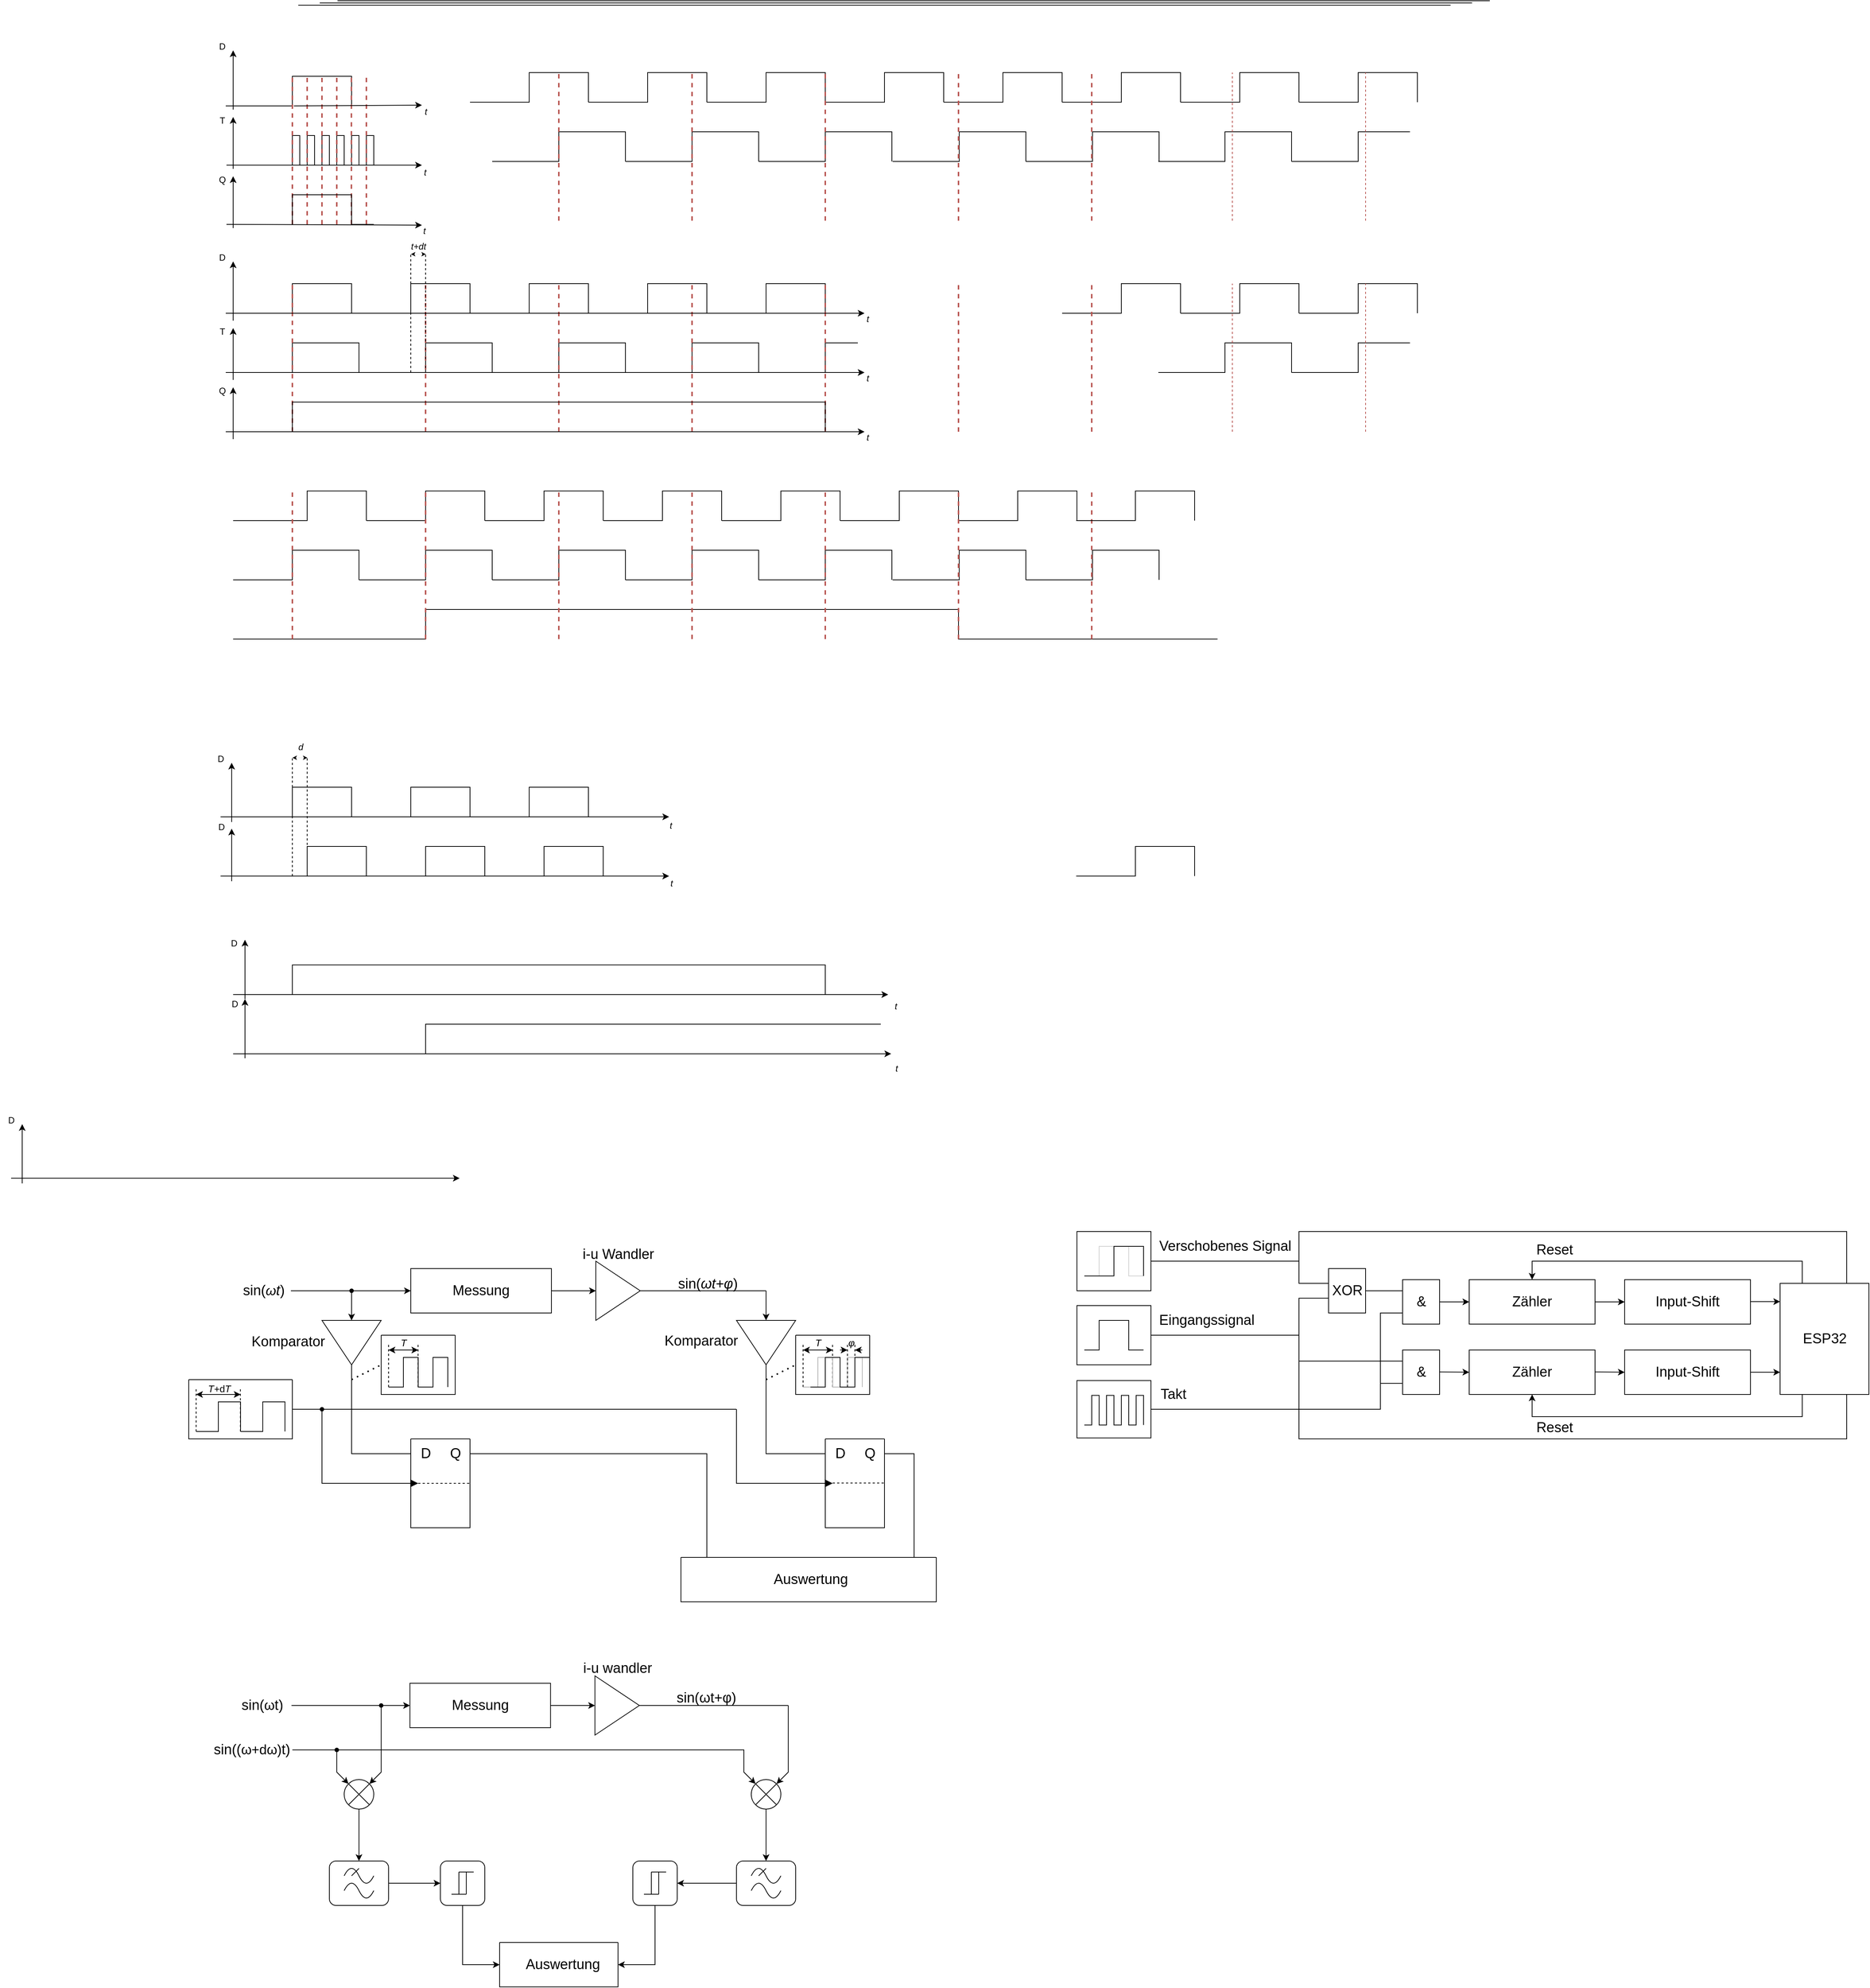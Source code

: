 <mxfile version="21.6.6" type="github">
  <diagram id="WDzS4ZiVjdlWBc4Naw3w" name="Seite-1">
    <mxGraphModel dx="1274" dy="878" grid="0" gridSize="10" guides="0" tooltips="1" connect="1" arrows="1" fold="1" page="0" pageScale="1" pageWidth="827" pageHeight="1169" math="0" shadow="0">
      <root>
        <mxCell id="0" />
        <mxCell id="1" parent="0" />
        <mxCell id="BHlSdSSyOsBv7OowoUJ_-18" value="" style="rounded=0;whiteSpace=wrap;html=1;" parent="1" vertex="1">
          <mxGeometry x="1300" y="1440" width="100" height="80" as="geometry" />
        </mxCell>
        <mxCell id="BHlSdSSyOsBv7OowoUJ_-21" value="" style="endArrow=none;html=1;rounded=0;strokeColor=#D1D1D1;" parent="1" edge="1">
          <mxGeometry width="50" height="50" relative="1" as="geometry">
            <mxPoint x="1310" y="1500" as="sourcePoint" />
            <mxPoint x="1390" y="1500" as="targetPoint" />
            <Array as="points">
              <mxPoint x="1330" y="1500" />
              <mxPoint x="1330" y="1460" />
              <mxPoint x="1370" y="1460" />
              <mxPoint x="1370" y="1500" />
            </Array>
          </mxGeometry>
        </mxCell>
        <mxCell id="kdA-taJ_aWkf9tYC6nDx-21" value="" style="endArrow=none;html=1;rounded=0;" parent="1" edge="1">
          <mxGeometry width="50" height="50" relative="1" as="geometry">
            <mxPoint x="150" y="200" as="sourcePoint" />
            <mxPoint x="320" y="200" as="targetPoint" />
            <Array as="points">
              <mxPoint x="240" y="200" />
              <mxPoint x="240" y="160" />
              <mxPoint x="320" y="160" />
            </Array>
          </mxGeometry>
        </mxCell>
        <mxCell id="kdA-taJ_aWkf9tYC6nDx-22" value="" style="endArrow=none;html=1;rounded=0;" parent="1" edge="1">
          <mxGeometry width="50" height="50" relative="1" as="geometry">
            <mxPoint x="320" y="200" as="sourcePoint" />
            <mxPoint x="480" y="200" as="targetPoint" />
            <Array as="points">
              <mxPoint x="400" y="200" />
              <mxPoint x="400" y="160" />
              <mxPoint x="480" y="160" />
            </Array>
          </mxGeometry>
        </mxCell>
        <mxCell id="kdA-taJ_aWkf9tYC6nDx-23" value="" style="endArrow=none;html=1;rounded=0;" parent="1" edge="1">
          <mxGeometry width="50" height="50" relative="1" as="geometry">
            <mxPoint x="480" y="200" as="sourcePoint" />
            <mxPoint x="640" y="200" as="targetPoint" />
            <Array as="points">
              <mxPoint x="560" y="200" />
              <mxPoint x="560" y="160" />
              <mxPoint x="640" y="160" />
            </Array>
          </mxGeometry>
        </mxCell>
        <mxCell id="kdA-taJ_aWkf9tYC6nDx-24" value="" style="endArrow=none;html=1;rounded=0;" parent="1" edge="1">
          <mxGeometry width="50" height="50" relative="1" as="geometry">
            <mxPoint x="640" y="200" as="sourcePoint" />
            <mxPoint x="800" y="200" as="targetPoint" />
            <Array as="points">
              <mxPoint x="720" y="200" />
              <mxPoint x="720" y="160" />
              <mxPoint x="800" y="160" />
            </Array>
          </mxGeometry>
        </mxCell>
        <mxCell id="kdA-taJ_aWkf9tYC6nDx-25" value="" style="endArrow=none;html=1;rounded=0;" parent="1" edge="1">
          <mxGeometry width="50" height="50" relative="1" as="geometry">
            <mxPoint x="800" y="200" as="sourcePoint" />
            <mxPoint x="960" y="200" as="targetPoint" />
            <Array as="points">
              <mxPoint x="880" y="200" />
              <mxPoint x="880" y="160" />
              <mxPoint x="960" y="160" />
            </Array>
          </mxGeometry>
        </mxCell>
        <mxCell id="kdA-taJ_aWkf9tYC6nDx-31" value="" style="endArrow=none;html=1;rounded=0;" parent="1" edge="1">
          <mxGeometry width="50" height="50" relative="1" as="geometry">
            <mxPoint x="150" y="280" as="sourcePoint" />
            <mxPoint x="330" y="280" as="targetPoint" />
            <Array as="points">
              <mxPoint x="240" y="280" />
              <mxPoint x="240" y="240" />
              <mxPoint x="330" y="240" />
            </Array>
          </mxGeometry>
        </mxCell>
        <mxCell id="kdA-taJ_aWkf9tYC6nDx-32" value="" style="endArrow=none;html=1;rounded=0;" parent="1" edge="1">
          <mxGeometry width="50" height="50" relative="1" as="geometry">
            <mxPoint x="330" y="280" as="sourcePoint" />
            <mxPoint x="510" y="280" as="targetPoint" />
            <Array as="points">
              <mxPoint x="420" y="280" />
              <mxPoint x="420" y="240" />
              <mxPoint x="510" y="240" />
            </Array>
          </mxGeometry>
        </mxCell>
        <mxCell id="kdA-taJ_aWkf9tYC6nDx-33" value="" style="endArrow=none;html=1;rounded=0;" parent="1" edge="1">
          <mxGeometry width="50" height="50" relative="1" as="geometry">
            <mxPoint x="510" y="280" as="sourcePoint" />
            <mxPoint x="690" y="280" as="targetPoint" />
            <Array as="points">
              <mxPoint x="600" y="280" />
              <mxPoint x="600" y="240" />
              <mxPoint x="690" y="240" />
            </Array>
          </mxGeometry>
        </mxCell>
        <mxCell id="kdA-taJ_aWkf9tYC6nDx-34" value="" style="endArrow=none;html=1;rounded=0;" parent="1" edge="1">
          <mxGeometry width="50" height="50" relative="1" as="geometry">
            <mxPoint x="690" y="280" as="sourcePoint" />
            <mxPoint x="870" y="280" as="targetPoint" />
            <Array as="points">
              <mxPoint x="780" y="280" />
              <mxPoint x="780" y="240" />
              <mxPoint x="870" y="240" />
            </Array>
          </mxGeometry>
        </mxCell>
        <mxCell id="kdA-taJ_aWkf9tYC6nDx-35" value="" style="endArrow=none;html=1;rounded=0;" parent="1" edge="1">
          <mxGeometry width="50" height="50" relative="1" as="geometry">
            <mxPoint x="870" y="280" as="sourcePoint" />
            <mxPoint x="1004" y="240" as="targetPoint" />
            <Array as="points">
              <mxPoint x="960" y="280" />
              <mxPoint x="960" y="240" />
              <mxPoint x="992" y="240" />
            </Array>
          </mxGeometry>
        </mxCell>
        <mxCell id="kdA-taJ_aWkf9tYC6nDx-38" value="" style="endArrow=none;html=1;rounded=0;" parent="1" edge="1">
          <mxGeometry width="50" height="50" relative="1" as="geometry">
            <mxPoint x="1280" y="200" as="sourcePoint" />
            <mxPoint x="1440" y="200" as="targetPoint" />
            <Array as="points">
              <mxPoint x="1360" y="200" />
              <mxPoint x="1360" y="160" />
              <mxPoint x="1440" y="160" />
            </Array>
          </mxGeometry>
        </mxCell>
        <mxCell id="kdA-taJ_aWkf9tYC6nDx-39" value="" style="endArrow=none;html=1;rounded=0;" parent="1" edge="1">
          <mxGeometry width="50" height="50" relative="1" as="geometry">
            <mxPoint x="1440" y="200" as="sourcePoint" />
            <mxPoint x="1600" y="200" as="targetPoint" />
            <Array as="points">
              <mxPoint x="1520" y="200" />
              <mxPoint x="1520" y="160" />
              <mxPoint x="1600" y="160" />
            </Array>
          </mxGeometry>
        </mxCell>
        <mxCell id="kdA-taJ_aWkf9tYC6nDx-46" value="" style="endArrow=none;html=1;rounded=0;" parent="1" edge="1">
          <mxGeometry width="50" height="50" relative="1" as="geometry">
            <mxPoint x="1410" y="280" as="sourcePoint" />
            <mxPoint x="1590" y="280" as="targetPoint" />
            <Array as="points">
              <mxPoint x="1500" y="280" />
              <mxPoint x="1500" y="240" />
              <mxPoint x="1590" y="240" />
            </Array>
          </mxGeometry>
        </mxCell>
        <mxCell id="kdA-taJ_aWkf9tYC6nDx-48" value="" style="endArrow=none;dashed=1;html=1;rounded=0;fillColor=#f8cecc;strokeColor=#b85450;strokeWidth=2;" parent="1" edge="1">
          <mxGeometry width="50" height="50" relative="1" as="geometry">
            <mxPoint x="240" y="360" as="sourcePoint" />
            <mxPoint x="240" y="160" as="targetPoint" />
          </mxGeometry>
        </mxCell>
        <mxCell id="kdA-taJ_aWkf9tYC6nDx-49" value="" style="endArrow=none;html=1;rounded=0;" parent="1" edge="1">
          <mxGeometry width="50" height="50" relative="1" as="geometry">
            <mxPoint x="1600" y="200" as="sourcePoint" />
            <mxPoint x="1760" y="200" as="targetPoint" />
            <Array as="points">
              <mxPoint x="1680" y="200" />
              <mxPoint x="1680" y="160" />
              <mxPoint x="1760" y="160" />
            </Array>
          </mxGeometry>
        </mxCell>
        <mxCell id="kdA-taJ_aWkf9tYC6nDx-50" value="" style="endArrow=none;html=1;rounded=0;" parent="1" edge="1">
          <mxGeometry width="50" height="50" relative="1" as="geometry">
            <mxPoint x="1590" y="280" as="sourcePoint" />
            <mxPoint x="1750" y="240" as="targetPoint" />
            <Array as="points">
              <mxPoint x="1680" y="280" />
              <mxPoint x="1680" y="240" />
              <mxPoint x="1720" y="240" />
            </Array>
          </mxGeometry>
        </mxCell>
        <mxCell id="kdA-taJ_aWkf9tYC6nDx-51" value="" style="endArrow=none;dashed=1;html=1;rounded=0;fillColor=#f8cecc;strokeColor=#b85450;strokeWidth=2;" parent="1" edge="1">
          <mxGeometry width="50" height="50" relative="1" as="geometry">
            <mxPoint x="420" y="360" as="sourcePoint" />
            <mxPoint x="420" y="160" as="targetPoint" />
          </mxGeometry>
        </mxCell>
        <mxCell id="kdA-taJ_aWkf9tYC6nDx-52" value="" style="endArrow=none;dashed=1;html=1;rounded=0;fillColor=#f8cecc;strokeColor=#b85450;strokeWidth=2;" parent="1" edge="1">
          <mxGeometry width="50" height="50" relative="1" as="geometry">
            <mxPoint x="600" y="360" as="sourcePoint" />
            <mxPoint x="600" y="160" as="targetPoint" />
          </mxGeometry>
        </mxCell>
        <mxCell id="kdA-taJ_aWkf9tYC6nDx-53" value="" style="endArrow=none;dashed=1;html=1;rounded=0;fillColor=#f8cecc;strokeColor=#b85450;strokeWidth=2;" parent="1" edge="1">
          <mxGeometry width="50" height="50" relative="1" as="geometry">
            <mxPoint x="780" y="360" as="sourcePoint" />
            <mxPoint x="780" y="160" as="targetPoint" />
          </mxGeometry>
        </mxCell>
        <mxCell id="kdA-taJ_aWkf9tYC6nDx-54" value="" style="endArrow=none;dashed=1;html=1;rounded=0;fillColor=#f8cecc;strokeColor=#b85450;strokeWidth=2;" parent="1" edge="1">
          <mxGeometry width="50" height="50" relative="1" as="geometry">
            <mxPoint x="960" y="360" as="sourcePoint" />
            <mxPoint x="960" y="160" as="targetPoint" />
          </mxGeometry>
        </mxCell>
        <mxCell id="gFEzy7Q-jeZhdHL1lZaV-1" value="" style="endArrow=classic;startArrow=classic;html=1;rounded=0;strokeWidth=0;fontStyle=1" parent="1" edge="1">
          <mxGeometry width="50" height="50" relative="1" as="geometry">
            <mxPoint x="400" y="120" as="sourcePoint" />
            <mxPoint x="420" y="120" as="targetPoint" />
            <Array as="points">
              <mxPoint x="404" y="120" />
            </Array>
          </mxGeometry>
        </mxCell>
        <mxCell id="gFEzy7Q-jeZhdHL1lZaV-6" value="" style="endArrow=none;dashed=1;html=1;rounded=0;strokeWidth=1;" parent="1" edge="1">
          <mxGeometry width="50" height="50" relative="1" as="geometry">
            <mxPoint x="400" y="280" as="sourcePoint" />
            <mxPoint x="400" y="120" as="targetPoint" />
          </mxGeometry>
        </mxCell>
        <mxCell id="gFEzy7Q-jeZhdHL1lZaV-7" value="" style="endArrow=none;dashed=1;html=1;rounded=0;strokeWidth=1;" parent="1" edge="1">
          <mxGeometry width="50" height="50" relative="1" as="geometry">
            <mxPoint x="420" y="280" as="sourcePoint" />
            <mxPoint x="420" y="120" as="targetPoint" />
          </mxGeometry>
        </mxCell>
        <mxCell id="gFEzy7Q-jeZhdHL1lZaV-8" value="" style="endArrow=none;html=1;rounded=0;" parent="1" edge="1">
          <mxGeometry width="50" height="50" relative="1" as="geometry">
            <mxPoint x="160" y="480" as="sourcePoint" />
            <mxPoint x="340" y="480" as="targetPoint" />
            <Array as="points">
              <mxPoint x="260" y="480" />
              <mxPoint x="260" y="440" />
              <mxPoint x="340" y="440" />
            </Array>
          </mxGeometry>
        </mxCell>
        <mxCell id="gFEzy7Q-jeZhdHL1lZaV-9" value="" style="endArrow=none;dashed=1;html=1;rounded=0;fillColor=#f8cecc;strokeColor=#b85450;strokeWidth=2;" parent="1" edge="1">
          <mxGeometry width="50" height="50" relative="1" as="geometry">
            <mxPoint x="1140" y="360" as="sourcePoint" />
            <mxPoint x="1140" y="160" as="targetPoint" />
          </mxGeometry>
        </mxCell>
        <mxCell id="gFEzy7Q-jeZhdHL1lZaV-10" value="" style="endArrow=none;dashed=1;html=1;rounded=0;fillColor=#f8cecc;strokeColor=#b85450;strokeWidth=2;" parent="1" edge="1">
          <mxGeometry width="50" height="50" relative="1" as="geometry">
            <mxPoint x="1320" y="360" as="sourcePoint" />
            <mxPoint x="1320" y="160" as="targetPoint" />
          </mxGeometry>
        </mxCell>
        <mxCell id="gFEzy7Q-jeZhdHL1lZaV-11" value="" style="endArrow=none;dashed=1;html=1;rounded=0;fillColor=#f8cecc;strokeColor=#b85450;" parent="1" edge="1">
          <mxGeometry width="50" height="50" relative="1" as="geometry">
            <mxPoint x="1510" y="360" as="sourcePoint" />
            <mxPoint x="1510" y="160" as="targetPoint" />
          </mxGeometry>
        </mxCell>
        <mxCell id="gFEzy7Q-jeZhdHL1lZaV-12" value="" style="endArrow=none;dashed=1;html=1;rounded=0;fillColor=#f8cecc;strokeColor=#b85450;" parent="1" edge="1">
          <mxGeometry width="50" height="50" relative="1" as="geometry">
            <mxPoint x="1690" y="360" as="sourcePoint" />
            <mxPoint x="1690" y="160" as="targetPoint" />
          </mxGeometry>
        </mxCell>
        <mxCell id="gFEzy7Q-jeZhdHL1lZaV-13" value="" style="endArrow=none;html=1;rounded=0;" parent="1" edge="1">
          <mxGeometry width="50" height="50" relative="1" as="geometry">
            <mxPoint x="340" y="480" as="sourcePoint" />
            <mxPoint x="500" y="480" as="targetPoint" />
            <Array as="points">
              <mxPoint x="420" y="480" />
              <mxPoint x="420" y="440" />
              <mxPoint x="500" y="440" />
            </Array>
          </mxGeometry>
        </mxCell>
        <mxCell id="gFEzy7Q-jeZhdHL1lZaV-14" value="" style="endArrow=none;html=1;rounded=0;" parent="1" edge="1">
          <mxGeometry width="50" height="50" relative="1" as="geometry">
            <mxPoint x="500" y="480" as="sourcePoint" />
            <mxPoint x="660" y="480" as="targetPoint" />
            <Array as="points">
              <mxPoint x="580" y="480" />
              <mxPoint x="580" y="440" />
              <mxPoint x="660" y="440" />
            </Array>
          </mxGeometry>
        </mxCell>
        <mxCell id="gFEzy7Q-jeZhdHL1lZaV-15" value="" style="endArrow=none;html=1;rounded=0;" parent="1" edge="1">
          <mxGeometry width="50" height="50" relative="1" as="geometry">
            <mxPoint x="660" y="480" as="sourcePoint" />
            <mxPoint x="820" y="480" as="targetPoint" />
            <Array as="points">
              <mxPoint x="740" y="480" />
              <mxPoint x="740" y="440" />
              <mxPoint x="820" y="440" />
            </Array>
          </mxGeometry>
        </mxCell>
        <mxCell id="gFEzy7Q-jeZhdHL1lZaV-16" value="" style="endArrow=none;html=1;rounded=0;" parent="1" edge="1">
          <mxGeometry width="50" height="50" relative="1" as="geometry">
            <mxPoint x="820" y="480" as="sourcePoint" />
            <mxPoint x="980" y="480" as="targetPoint" />
            <Array as="points">
              <mxPoint x="900" y="480" />
              <mxPoint x="900" y="440" />
              <mxPoint x="980" y="440" />
            </Array>
          </mxGeometry>
        </mxCell>
        <mxCell id="gFEzy7Q-jeZhdHL1lZaV-17" value="" style="endArrow=none;html=1;rounded=0;" parent="1" edge="1">
          <mxGeometry width="50" height="50" relative="1" as="geometry">
            <mxPoint x="980" y="480" as="sourcePoint" />
            <mxPoint x="1140" y="480" as="targetPoint" />
            <Array as="points">
              <mxPoint x="1060" y="480" />
              <mxPoint x="1060" y="440" />
              <mxPoint x="1140" y="440" />
            </Array>
          </mxGeometry>
        </mxCell>
        <mxCell id="gFEzy7Q-jeZhdHL1lZaV-18" value="" style="endArrow=none;html=1;rounded=0;" parent="1" edge="1">
          <mxGeometry width="50" height="50" relative="1" as="geometry">
            <mxPoint x="160" y="560" as="sourcePoint" />
            <mxPoint x="330" y="560" as="targetPoint" />
            <Array as="points">
              <mxPoint x="240" y="560" />
              <mxPoint x="240" y="520" />
              <mxPoint x="330" y="520" />
            </Array>
          </mxGeometry>
        </mxCell>
        <mxCell id="gFEzy7Q-jeZhdHL1lZaV-19" value="" style="endArrow=none;html=1;rounded=0;" parent="1" edge="1">
          <mxGeometry width="50" height="50" relative="1" as="geometry">
            <mxPoint x="330" y="560" as="sourcePoint" />
            <mxPoint x="510" y="560" as="targetPoint" />
            <Array as="points">
              <mxPoint x="420" y="560" />
              <mxPoint x="420" y="520" />
              <mxPoint x="510" y="520" />
            </Array>
          </mxGeometry>
        </mxCell>
        <mxCell id="gFEzy7Q-jeZhdHL1lZaV-20" value="" style="endArrow=none;html=1;rounded=0;" parent="1" edge="1">
          <mxGeometry width="50" height="50" relative="1" as="geometry">
            <mxPoint x="510" y="560" as="sourcePoint" />
            <mxPoint x="690" y="560" as="targetPoint" />
            <Array as="points">
              <mxPoint x="600" y="560" />
              <mxPoint x="600" y="520" />
              <mxPoint x="690" y="520" />
            </Array>
          </mxGeometry>
        </mxCell>
        <mxCell id="gFEzy7Q-jeZhdHL1lZaV-21" value="" style="endArrow=none;html=1;rounded=0;" parent="1" edge="1">
          <mxGeometry width="50" height="50" relative="1" as="geometry">
            <mxPoint x="690" y="560" as="sourcePoint" />
            <mxPoint x="870" y="560" as="targetPoint" />
            <Array as="points">
              <mxPoint x="780" y="560" />
              <mxPoint x="780" y="520" />
              <mxPoint x="870" y="520" />
            </Array>
          </mxGeometry>
        </mxCell>
        <mxCell id="gFEzy7Q-jeZhdHL1lZaV-22" value="" style="endArrow=none;html=1;rounded=0;" parent="1" edge="1">
          <mxGeometry width="50" height="50" relative="1" as="geometry">
            <mxPoint x="870" y="560" as="sourcePoint" />
            <mxPoint x="1050" y="560" as="targetPoint" />
            <Array as="points">
              <mxPoint x="960" y="560" />
              <mxPoint x="960" y="520" />
              <mxPoint x="1050" y="520" />
            </Array>
          </mxGeometry>
        </mxCell>
        <mxCell id="gFEzy7Q-jeZhdHL1lZaV-23" value="" style="endArrow=none;html=1;rounded=0;" parent="1" edge="1">
          <mxGeometry width="50" height="50" relative="1" as="geometry">
            <mxPoint x="1051" y="560" as="sourcePoint" />
            <mxPoint x="1231" y="560" as="targetPoint" />
            <Array as="points">
              <mxPoint x="1141" y="560" />
              <mxPoint x="1141" y="520" />
              <mxPoint x="1231" y="520" />
            </Array>
          </mxGeometry>
        </mxCell>
        <mxCell id="gFEzy7Q-jeZhdHL1lZaV-24" value="" style="endArrow=none;html=1;rounded=0;" parent="1" edge="1">
          <mxGeometry width="50" height="50" relative="1" as="geometry">
            <mxPoint x="1140" y="480" as="sourcePoint" />
            <mxPoint x="1300" y="480" as="targetPoint" />
            <Array as="points">
              <mxPoint x="1220" y="480" />
              <mxPoint x="1220" y="440" />
              <mxPoint x="1300" y="440" />
            </Array>
          </mxGeometry>
        </mxCell>
        <mxCell id="gFEzy7Q-jeZhdHL1lZaV-25" value="" style="endArrow=none;html=1;rounded=0;" parent="1" edge="1">
          <mxGeometry width="50" height="50" relative="1" as="geometry">
            <mxPoint x="1231" y="560" as="sourcePoint" />
            <mxPoint x="1411" y="560" as="targetPoint" />
            <Array as="points">
              <mxPoint x="1321" y="560" />
              <mxPoint x="1321" y="520" />
              <mxPoint x="1411" y="520" />
            </Array>
          </mxGeometry>
        </mxCell>
        <mxCell id="gFEzy7Q-jeZhdHL1lZaV-26" value="" style="endArrow=none;html=1;rounded=0;strokeWidth=1;" parent="1" edge="1">
          <mxGeometry width="50" height="50" relative="1" as="geometry">
            <mxPoint x="160" y="640" as="sourcePoint" />
            <mxPoint x="1490" y="640" as="targetPoint" />
            <Array as="points">
              <mxPoint x="240" y="640" />
              <mxPoint x="420" y="640" />
              <mxPoint x="420" y="600" />
              <mxPoint x="1140" y="600" />
              <mxPoint x="1140" y="640" />
            </Array>
          </mxGeometry>
        </mxCell>
        <mxCell id="gFEzy7Q-jeZhdHL1lZaV-27" value="" style="endArrow=none;dashed=1;html=1;rounded=0;fillColor=#f8cecc;strokeColor=#b85450;strokeWidth=2;" parent="1" edge="1">
          <mxGeometry width="50" height="50" relative="1" as="geometry">
            <mxPoint x="240" y="640" as="sourcePoint" />
            <mxPoint x="240" y="440" as="targetPoint" />
          </mxGeometry>
        </mxCell>
        <mxCell id="gFEzy7Q-jeZhdHL1lZaV-28" value="" style="endArrow=none;dashed=1;html=1;rounded=0;fillColor=#f8cecc;strokeColor=#b85450;strokeWidth=2;" parent="1" edge="1">
          <mxGeometry width="50" height="50" relative="1" as="geometry">
            <mxPoint x="420" y="640" as="sourcePoint" />
            <mxPoint x="420" y="440" as="targetPoint" />
          </mxGeometry>
        </mxCell>
        <mxCell id="gFEzy7Q-jeZhdHL1lZaV-29" value="" style="endArrow=none;dashed=1;html=1;rounded=0;fillColor=#f8cecc;strokeColor=#b85450;strokeWidth=2;" parent="1" edge="1">
          <mxGeometry width="50" height="50" relative="1" as="geometry">
            <mxPoint x="600" y="640" as="sourcePoint" />
            <mxPoint x="600" y="440" as="targetPoint" />
          </mxGeometry>
        </mxCell>
        <mxCell id="gFEzy7Q-jeZhdHL1lZaV-30" value="" style="endArrow=none;dashed=1;html=1;rounded=0;fillColor=#f8cecc;strokeColor=#b85450;strokeWidth=2;" parent="1" edge="1">
          <mxGeometry width="50" height="50" relative="1" as="geometry">
            <mxPoint x="780" y="640" as="sourcePoint" />
            <mxPoint x="780" y="440" as="targetPoint" />
          </mxGeometry>
        </mxCell>
        <mxCell id="gFEzy7Q-jeZhdHL1lZaV-31" value="" style="endArrow=none;dashed=1;html=1;rounded=0;fillColor=#f8cecc;strokeColor=#b85450;strokeWidth=2;" parent="1" edge="1">
          <mxGeometry width="50" height="50" relative="1" as="geometry">
            <mxPoint x="960" y="640" as="sourcePoint" />
            <mxPoint x="960" y="440" as="targetPoint" />
          </mxGeometry>
        </mxCell>
        <mxCell id="gFEzy7Q-jeZhdHL1lZaV-32" value="" style="endArrow=none;dashed=1;html=1;rounded=0;fillColor=#f8cecc;strokeColor=#b85450;strokeWidth=2;" parent="1" edge="1">
          <mxGeometry width="50" height="50" relative="1" as="geometry">
            <mxPoint x="1140" y="640" as="sourcePoint" />
            <mxPoint x="1140" y="440" as="targetPoint" />
          </mxGeometry>
        </mxCell>
        <mxCell id="gFEzy7Q-jeZhdHL1lZaV-33" value="" style="endArrow=none;dashed=1;html=1;rounded=0;fillColor=#f8cecc;strokeColor=#b85450;strokeWidth=2;" parent="1" edge="1">
          <mxGeometry width="50" height="50" relative="1" as="geometry">
            <mxPoint x="1320" y="640" as="sourcePoint" />
            <mxPoint x="1320" y="440" as="targetPoint" />
          </mxGeometry>
        </mxCell>
        <mxCell id="gFEzy7Q-jeZhdHL1lZaV-34" value="" style="endArrow=none;html=1;rounded=0;" parent="1" edge="1">
          <mxGeometry width="50" height="50" relative="1" as="geometry">
            <mxPoint x="1299" y="480" as="sourcePoint" />
            <mxPoint x="1459" y="480" as="targetPoint" />
            <Array as="points">
              <mxPoint x="1379" y="480" />
              <mxPoint x="1379" y="440" />
              <mxPoint x="1459" y="440" />
            </Array>
          </mxGeometry>
        </mxCell>
        <mxCell id="gFEzy7Q-jeZhdHL1lZaV-36" value="" style="endArrow=none;html=1;rounded=0;" parent="1" edge="1">
          <mxGeometry width="50" height="50" relative="1" as="geometry">
            <mxPoint x="160" y="880" as="sourcePoint" />
            <mxPoint x="320" y="880" as="targetPoint" />
            <Array as="points">
              <mxPoint x="240" y="880" />
              <mxPoint x="240" y="840" />
              <mxPoint x="320" y="840" />
            </Array>
          </mxGeometry>
        </mxCell>
        <mxCell id="gFEzy7Q-jeZhdHL1lZaV-37" value="" style="endArrow=none;html=1;rounded=0;" parent="1" edge="1">
          <mxGeometry width="50" height="50" relative="1" as="geometry">
            <mxPoint x="320" y="880" as="sourcePoint" />
            <mxPoint x="480" y="880" as="targetPoint" />
            <Array as="points">
              <mxPoint x="400" y="880" />
              <mxPoint x="400" y="840" />
              <mxPoint x="480" y="840" />
            </Array>
          </mxGeometry>
        </mxCell>
        <mxCell id="gFEzy7Q-jeZhdHL1lZaV-38" value="" style="endArrow=none;html=1;rounded=0;" parent="1" edge="1">
          <mxGeometry width="50" height="50" relative="1" as="geometry">
            <mxPoint x="480" y="880" as="sourcePoint" />
            <mxPoint x="640" y="880" as="targetPoint" />
            <Array as="points">
              <mxPoint x="560" y="880" />
              <mxPoint x="560" y="840" />
              <mxPoint x="640" y="840" />
            </Array>
          </mxGeometry>
        </mxCell>
        <mxCell id="gFEzy7Q-jeZhdHL1lZaV-49" value="" style="endArrow=none;html=1;rounded=0;" parent="1" edge="1">
          <mxGeometry width="50" height="50" relative="1" as="geometry">
            <mxPoint x="160" y="960" as="sourcePoint" />
            <mxPoint x="340" y="960" as="targetPoint" />
            <Array as="points">
              <mxPoint x="260" y="960" />
              <mxPoint x="260" y="920" />
              <mxPoint x="340" y="920" />
            </Array>
          </mxGeometry>
        </mxCell>
        <mxCell id="gFEzy7Q-jeZhdHL1lZaV-50" value="" style="endArrow=none;html=1;rounded=0;" parent="1" edge="1">
          <mxGeometry width="50" height="50" relative="1" as="geometry">
            <mxPoint x="340" y="960" as="sourcePoint" />
            <mxPoint x="500" y="960" as="targetPoint" />
            <Array as="points">
              <mxPoint x="420" y="960" />
              <mxPoint x="420" y="920" />
              <mxPoint x="500" y="920" />
            </Array>
          </mxGeometry>
        </mxCell>
        <mxCell id="gFEzy7Q-jeZhdHL1lZaV-51" value="" style="endArrow=none;html=1;rounded=0;" parent="1" edge="1">
          <mxGeometry width="50" height="50" relative="1" as="geometry">
            <mxPoint x="500" y="960" as="sourcePoint" />
            <mxPoint x="660" y="960" as="targetPoint" />
            <Array as="points">
              <mxPoint x="580" y="960" />
              <mxPoint x="580" y="920" />
              <mxPoint x="660" y="920" />
            </Array>
          </mxGeometry>
        </mxCell>
        <mxCell id="gFEzy7Q-jeZhdHL1lZaV-56" value="" style="endArrow=none;html=1;rounded=0;" parent="1" edge="1">
          <mxGeometry width="50" height="50" relative="1" as="geometry">
            <mxPoint x="1299" y="960" as="sourcePoint" />
            <mxPoint x="1459" y="960" as="targetPoint" />
            <Array as="points">
              <mxPoint x="1379" y="960" />
              <mxPoint x="1379" y="920" />
              <mxPoint x="1459" y="920" />
            </Array>
          </mxGeometry>
        </mxCell>
        <mxCell id="gFEzy7Q-jeZhdHL1lZaV-57" value="" style="endArrow=none;dashed=1;html=1;rounded=0;strokeWidth=1;" parent="1" edge="1">
          <mxGeometry width="50" height="50" relative="1" as="geometry">
            <mxPoint x="240" y="960" as="sourcePoint" />
            <mxPoint x="240" y="800" as="targetPoint" />
          </mxGeometry>
        </mxCell>
        <mxCell id="gFEzy7Q-jeZhdHL1lZaV-66" value="" style="endArrow=none;dashed=1;html=1;rounded=0;strokeWidth=1;" parent="1" edge="1">
          <mxGeometry width="50" height="50" relative="1" as="geometry">
            <mxPoint x="260" y="960" as="sourcePoint" />
            <mxPoint x="260" y="800" as="targetPoint" />
          </mxGeometry>
        </mxCell>
        <mxCell id="gFEzy7Q-jeZhdHL1lZaV-69" value="" style="endArrow=classic;startArrow=classic;html=1;rounded=0;strokeWidth=0;" parent="1" edge="1">
          <mxGeometry width="50" height="50" relative="1" as="geometry">
            <mxPoint x="240" y="800" as="sourcePoint" />
            <mxPoint x="260" y="800" as="targetPoint" />
            <Array as="points">
              <mxPoint x="250" y="800" />
            </Array>
          </mxGeometry>
        </mxCell>
        <mxCell id="gFEzy7Q-jeZhdHL1lZaV-70" value="" style="endArrow=none;html=1;rounded=0;" parent="1" edge="1">
          <mxGeometry width="50" height="50" relative="1" as="geometry">
            <mxPoint x="160" y="1120" as="sourcePoint" />
            <mxPoint x="1034" y="1120" as="targetPoint" />
            <Array as="points">
              <mxPoint x="240" y="1120" />
              <mxPoint x="240" y="1080" />
              <mxPoint x="960" y="1080" />
              <mxPoint x="960" y="1120" />
            </Array>
          </mxGeometry>
        </mxCell>
        <mxCell id="gFEzy7Q-jeZhdHL1lZaV-71" value="" style="endArrow=none;html=1;rounded=0;strokeWidth=1;" parent="1" edge="1">
          <mxGeometry width="50" height="50" relative="1" as="geometry">
            <mxPoint x="160" y="1200" as="sourcePoint" />
            <mxPoint x="1035" y="1160" as="targetPoint" />
            <Array as="points">
              <mxPoint x="240" y="1200" />
              <mxPoint x="420" y="1200" />
              <mxPoint x="420" y="1160" />
              <mxPoint x="704" y="1160" />
              <mxPoint x="802" y="1160" />
              <mxPoint x="892" y="1160" />
            </Array>
          </mxGeometry>
        </mxCell>
        <mxCell id="34TBfXtCDEXkfYJ-5ulG-4" value="" style="endArrow=classic;html=1;rounded=0;" parent="1" edge="1">
          <mxGeometry width="50" height="50" relative="1" as="geometry">
            <mxPoint x="160" y="210" as="sourcePoint" />
            <mxPoint x="160" y="130" as="targetPoint" />
          </mxGeometry>
        </mxCell>
        <mxCell id="34TBfXtCDEXkfYJ-5ulG-5" value="D" style="text;html=1;align=center;verticalAlign=middle;resizable=0;points=[];autosize=1;strokeColor=none;fillColor=none;" parent="1" vertex="1">
          <mxGeometry x="130" y="110" width="30" height="30" as="geometry" />
        </mxCell>
        <mxCell id="34TBfXtCDEXkfYJ-5ulG-6" value="T" style="text;html=1;align=center;verticalAlign=middle;resizable=0;points=[];autosize=1;strokeColor=none;fillColor=none;" parent="1" vertex="1">
          <mxGeometry x="130" y="210" width="30" height="30" as="geometry" />
        </mxCell>
        <mxCell id="34TBfXtCDEXkfYJ-5ulG-7" value="" style="endArrow=classic;html=1;rounded=0;" parent="1" edge="1">
          <mxGeometry width="50" height="50" relative="1" as="geometry">
            <mxPoint x="160" y="290" as="sourcePoint" />
            <mxPoint x="160" y="220" as="targetPoint" />
          </mxGeometry>
        </mxCell>
        <mxCell id="34TBfXtCDEXkfYJ-5ulG-8" value="" style="endArrow=classic;html=1;rounded=0;" parent="1" edge="1">
          <mxGeometry width="50" height="50" relative="1" as="geometry">
            <mxPoint x="160" y="370" as="sourcePoint" />
            <mxPoint x="160" y="300" as="targetPoint" />
          </mxGeometry>
        </mxCell>
        <mxCell id="34TBfXtCDEXkfYJ-5ulG-9" value="Q" style="text;html=1;align=center;verticalAlign=middle;resizable=0;points=[];autosize=1;strokeColor=none;fillColor=none;" parent="1" vertex="1">
          <mxGeometry x="130" y="290" width="30" height="30" as="geometry" />
        </mxCell>
        <mxCell id="34TBfXtCDEXkfYJ-5ulG-14" value="&lt;i&gt;t+dt&lt;/i&gt;" style="text;html=1;align=center;verticalAlign=middle;resizable=0;points=[];autosize=1;strokeColor=none;fillColor=none;" parent="1" vertex="1">
          <mxGeometry x="391" y="97" width="38" height="26" as="geometry" />
        </mxCell>
        <mxCell id="34TBfXtCDEXkfYJ-5ulG-16" value="&lt;font style=&quot;font-size: 19px;&quot;&gt;Messung&lt;/font&gt;" style="rounded=0;whiteSpace=wrap;html=1;" parent="1" vertex="1">
          <mxGeometry x="400" y="1490" width="190" height="60" as="geometry" />
        </mxCell>
        <mxCell id="34TBfXtCDEXkfYJ-5ulG-19" style="edgeStyle=orthogonalEdgeStyle;rounded=0;orthogonalLoop=1;jettySize=auto;html=1;entryX=0;entryY=0.5;entryDx=0;entryDy=0;fontSize=19;" parent="1" source="34TBfXtCDEXkfYJ-5ulG-17" target="34TBfXtCDEXkfYJ-5ulG-16" edge="1">
          <mxGeometry relative="1" as="geometry" />
        </mxCell>
        <mxCell id="34TBfXtCDEXkfYJ-5ulG-17" value="sin(&lt;i&gt;&lt;span style=&quot;background-color: rgb(255, 255, 255); font-family: Verdana, sans-serif; text-align: start;&quot;&gt;&lt;font style=&quot;font-size: 18px;&quot;&gt;ω&lt;/font&gt;&lt;/span&gt;t&lt;/i&gt;)" style="text;html=1;align=center;verticalAlign=middle;resizable=0;points=[];autosize=1;strokeColor=none;fillColor=none;fontSize=19;" parent="1" vertex="1">
          <mxGeometry x="163" y="1502" width="75" height="36" as="geometry" />
        </mxCell>
        <mxCell id="34TBfXtCDEXkfYJ-5ulG-20" value="" style="endArrow=classic;html=1;rounded=0;fontSize=19;exitX=1;exitY=0.5;exitDx=0;exitDy=0;" parent="1" source="34TBfXtCDEXkfYJ-5ulG-16" target="34TBfXtCDEXkfYJ-5ulG-21" edge="1">
          <mxGeometry width="50" height="50" relative="1" as="geometry">
            <mxPoint x="640" y="1510" as="sourcePoint" />
            <mxPoint x="680" y="1520" as="targetPoint" />
          </mxGeometry>
        </mxCell>
        <mxCell id="34TBfXtCDEXkfYJ-5ulG-21" value="" style="triangle;whiteSpace=wrap;html=1;fontSize=19;" parent="1" vertex="1">
          <mxGeometry x="650" y="1480" width="60" height="80" as="geometry" />
        </mxCell>
        <mxCell id="34TBfXtCDEXkfYJ-5ulG-22" value="i-u Wandler" style="text;html=1;align=center;verticalAlign=middle;resizable=0;points=[];autosize=1;strokeColor=none;fillColor=none;fontSize=19;" parent="1" vertex="1">
          <mxGeometry x="623" y="1453" width="114" height="35" as="geometry" />
        </mxCell>
        <mxCell id="34TBfXtCDEXkfYJ-5ulG-24" value="sin(&lt;i&gt;ωt+φ&lt;/i&gt;)" style="text;html=1;align=center;verticalAlign=middle;resizable=0;points=[];autosize=1;strokeColor=none;fillColor=none;fontSize=19;" parent="1" vertex="1">
          <mxGeometry x="751" y="1493" width="99" height="35" as="geometry" />
        </mxCell>
        <mxCell id="34TBfXtCDEXkfYJ-5ulG-25" value="" style="endArrow=classic;html=1;rounded=0;fontSize=19;entryX=0;entryY=0.5;entryDx=0;entryDy=0;" parent="1" target="34TBfXtCDEXkfYJ-5ulG-26" edge="1">
          <mxGeometry width="50" height="50" relative="1" as="geometry">
            <mxPoint x="320" y="1520" as="sourcePoint" />
            <mxPoint x="320" y="1590" as="targetPoint" />
          </mxGeometry>
        </mxCell>
        <mxCell id="34TBfXtCDEXkfYJ-5ulG-26" value="" style="triangle;whiteSpace=wrap;html=1;fontSize=19;direction=south;" parent="1" vertex="1">
          <mxGeometry x="280" y="1560" width="80" height="60" as="geometry" />
        </mxCell>
        <mxCell id="34TBfXtCDEXkfYJ-5ulG-27" value="" style="endArrow=none;html=1;rounded=0;fontSize=19;" parent="1" edge="1">
          <mxGeometry width="50" height="50" relative="1" as="geometry">
            <mxPoint x="710" y="1520" as="sourcePoint" />
            <mxPoint x="880" y="1520" as="targetPoint" />
          </mxGeometry>
        </mxCell>
        <mxCell id="34TBfXtCDEXkfYJ-5ulG-28" value="" style="endArrow=classic;html=1;rounded=0;fontSize=19;startArrow=none;" parent="1" source="34TBfXtCDEXkfYJ-5ulG-29" edge="1">
          <mxGeometry width="50" height="50" relative="1" as="geometry">
            <mxPoint x="880" y="1520" as="sourcePoint" />
            <mxPoint x="880" y="1600" as="targetPoint" />
          </mxGeometry>
        </mxCell>
        <mxCell id="34TBfXtCDEXkfYJ-5ulG-30" value="" style="swimlane;startSize=0;fontSize=19;" parent="1" vertex="1">
          <mxGeometry x="400" y="1720" width="80" height="120" as="geometry">
            <mxRectangle x="324" y="1710" width="50" height="40" as="alternateBounds" />
          </mxGeometry>
        </mxCell>
        <mxCell id="34TBfXtCDEXkfYJ-5ulG-36" value="D" style="text;html=1;align=center;verticalAlign=middle;resizable=0;points=[];autosize=1;strokeColor=none;fillColor=none;fontSize=19;" parent="34TBfXtCDEXkfYJ-5ulG-30" vertex="1">
          <mxGeometry width="40" height="40" as="geometry" />
        </mxCell>
        <mxCell id="34TBfXtCDEXkfYJ-5ulG-53" value="Q" style="text;html=1;align=center;verticalAlign=middle;resizable=0;points=[];autosize=1;strokeColor=none;fillColor=none;fontSize=19;" parent="34TBfXtCDEXkfYJ-5ulG-30" vertex="1">
          <mxGeometry x="40" width="40" height="40" as="geometry" />
        </mxCell>
        <mxCell id="34TBfXtCDEXkfYJ-5ulG-33" value="" style="swimlane;startSize=0;fontSize=19;" parent="1" vertex="1">
          <mxGeometry x="960" y="1720" width="80" height="120" as="geometry">
            <mxRectangle x="324" y="1710" width="50" height="40" as="alternateBounds" />
          </mxGeometry>
        </mxCell>
        <mxCell id="34TBfXtCDEXkfYJ-5ulG-54" value="Q" style="text;html=1;align=center;verticalAlign=middle;resizable=0;points=[];autosize=1;strokeColor=none;fillColor=none;fontSize=19;" parent="34TBfXtCDEXkfYJ-5ulG-33" vertex="1">
          <mxGeometry x="40" width="40" height="40" as="geometry" />
        </mxCell>
        <mxCell id="34TBfXtCDEXkfYJ-5ulG-37" value="D" style="text;html=1;align=center;verticalAlign=middle;resizable=0;points=[];autosize=1;strokeColor=none;fillColor=none;fontSize=19;" parent="34TBfXtCDEXkfYJ-5ulG-33" vertex="1">
          <mxGeometry width="40" height="40" as="geometry" />
        </mxCell>
        <mxCell id="34TBfXtCDEXkfYJ-5ulG-47" value="" style="endArrow=none;dashed=1;html=1;rounded=0;fontSize=19;entryX=1;entryY=0.5;entryDx=0;entryDy=0;" parent="34TBfXtCDEXkfYJ-5ulG-33" edge="1">
          <mxGeometry width="50" height="50" relative="1" as="geometry">
            <mxPoint x="10" y="59.58" as="sourcePoint" />
            <mxPoint x="80" y="59.58" as="targetPoint" />
          </mxGeometry>
        </mxCell>
        <mxCell id="34TBfXtCDEXkfYJ-5ulG-34" value="" style="edgeStyle=segmentEdgeStyle;endArrow=block;html=1;curved=0;rounded=0;endSize=8;startSize=8;fontSize=19;endFill=1;startArrow=none;" parent="1" source="34TBfXtCDEXkfYJ-5ulG-48" edge="1">
          <mxGeometry width="50" height="50" relative="1" as="geometry">
            <mxPoint x="290" y="1680" as="sourcePoint" />
            <mxPoint x="410" y="1780" as="targetPoint" />
            <Array as="points">
              <mxPoint x="280" y="1680" />
              <mxPoint x="280" y="1780" />
            </Array>
          </mxGeometry>
        </mxCell>
        <mxCell id="34TBfXtCDEXkfYJ-5ulG-35" value="" style="edgeStyle=segmentEdgeStyle;endArrow=block;html=1;curved=0;rounded=0;endSize=8;startSize=8;fontSize=19;endFill=1;" parent="1" edge="1">
          <mxGeometry width="50" height="50" relative="1" as="geometry">
            <mxPoint x="840" y="1680" as="sourcePoint" />
            <mxPoint x="970" y="1780" as="targetPoint" />
            <Array as="points">
              <mxPoint x="840" y="1780" />
            </Array>
          </mxGeometry>
        </mxCell>
        <mxCell id="34TBfXtCDEXkfYJ-5ulG-38" value="" style="endArrow=classic;html=1;rounded=0;fontSize=19;endFill=1;entryX=0;entryY=0.5;entryDx=0;entryDy=0;" parent="1" target="34TBfXtCDEXkfYJ-5ulG-29" edge="1">
          <mxGeometry width="50" height="50" relative="1" as="geometry">
            <mxPoint x="880" y="1520" as="sourcePoint" />
            <mxPoint x="980" y="1560" as="targetPoint" />
          </mxGeometry>
        </mxCell>
        <mxCell id="34TBfXtCDEXkfYJ-5ulG-29" value="" style="triangle;whiteSpace=wrap;html=1;fontSize=19;direction=south;" parent="1" vertex="1">
          <mxGeometry x="840" y="1560" width="80" height="60" as="geometry" />
        </mxCell>
        <mxCell id="34TBfXtCDEXkfYJ-5ulG-40" value="" style="endArrow=none;html=1;rounded=0;fontSize=19;startArrow=none;" parent="1" source="34TBfXtCDEXkfYJ-5ulG-48" edge="1">
          <mxGeometry width="50" height="50" relative="1" as="geometry">
            <mxPoint x="240" y="1680" as="sourcePoint" />
            <mxPoint x="840" y="1680" as="targetPoint" />
          </mxGeometry>
        </mxCell>
        <mxCell id="34TBfXtCDEXkfYJ-5ulG-44" value="" style="endArrow=none;html=1;rounded=0;fontSize=19;exitX=1;exitY=0.5;exitDx=0;exitDy=0;" parent="1" source="34TBfXtCDEXkfYJ-5ulG-26" edge="1">
          <mxGeometry width="50" height="50" relative="1" as="geometry">
            <mxPoint x="530" y="1760" as="sourcePoint" />
            <mxPoint x="400" y="1740" as="targetPoint" />
            <Array as="points">
              <mxPoint x="320" y="1740" />
            </Array>
          </mxGeometry>
        </mxCell>
        <mxCell id="34TBfXtCDEXkfYJ-5ulG-45" value="" style="endArrow=none;html=1;rounded=0;fontSize=19;exitX=1;exitY=0.5;exitDx=0;exitDy=0;" parent="1" edge="1">
          <mxGeometry width="50" height="50" relative="1" as="geometry">
            <mxPoint x="880" y="1620" as="sourcePoint" />
            <mxPoint x="960" y="1740" as="targetPoint" />
            <Array as="points">
              <mxPoint x="880" y="1740" />
            </Array>
          </mxGeometry>
        </mxCell>
        <mxCell id="34TBfXtCDEXkfYJ-5ulG-46" value="" style="endArrow=none;dashed=1;html=1;rounded=0;fontSize=19;entryX=1;entryY=0.5;entryDx=0;entryDy=0;" parent="1" target="34TBfXtCDEXkfYJ-5ulG-30" edge="1">
          <mxGeometry width="50" height="50" relative="1" as="geometry">
            <mxPoint x="410" y="1780" as="sourcePoint" />
            <mxPoint x="550" y="1710" as="targetPoint" />
          </mxGeometry>
        </mxCell>
        <mxCell id="34TBfXtCDEXkfYJ-5ulG-49" value="" style="edgeStyle=segmentEdgeStyle;endArrow=none;html=1;curved=0;rounded=0;endSize=8;startSize=8;fontSize=19;endFill=1;" parent="1" target="34TBfXtCDEXkfYJ-5ulG-48" edge="1">
          <mxGeometry width="50" height="50" relative="1" as="geometry">
            <mxPoint x="290" y="1680" as="sourcePoint" />
            <mxPoint x="410" y="1780" as="targetPoint" />
            <Array as="points" />
          </mxGeometry>
        </mxCell>
        <mxCell id="34TBfXtCDEXkfYJ-5ulG-50" value="" style="endArrow=none;html=1;rounded=0;fontSize=19;" parent="1" target="34TBfXtCDEXkfYJ-5ulG-48" edge="1">
          <mxGeometry width="50" height="50" relative="1" as="geometry">
            <mxPoint x="240" y="1680" as="sourcePoint" />
            <mxPoint x="880" y="1680" as="targetPoint" />
          </mxGeometry>
        </mxCell>
        <mxCell id="34TBfXtCDEXkfYJ-5ulG-48" value="" style="shape=waypoint;sketch=0;fillStyle=solid;size=6;pointerEvents=1;points=[];fillColor=none;resizable=0;rotatable=0;perimeter=centerPerimeter;snapToPoint=1;strokeWidth=1;fontSize=19;" parent="1" vertex="1">
          <mxGeometry x="270" y="1670" width="20" height="20" as="geometry" />
        </mxCell>
        <mxCell id="tNRlQZoy6p1RvLxcGZSy-50" value="" style="endArrow=none;html=1;rounded=0;" parent="1" edge="1">
          <mxGeometry width="50" height="50" relative="1" as="geometry">
            <mxPoint x="150" y="-80" as="sourcePoint" />
            <mxPoint x="320" y="-80" as="targetPoint" />
            <Array as="points">
              <mxPoint x="240" y="-80" />
              <mxPoint x="240" y="-120" />
              <mxPoint x="320" y="-120" />
            </Array>
          </mxGeometry>
        </mxCell>
        <mxCell id="tNRlQZoy6p1RvLxcGZSy-52" value="" style="endArrow=none;html=1;rounded=0;" parent="1" edge="1">
          <mxGeometry width="50" height="50" relative="1" as="geometry">
            <mxPoint x="480" y="-85" as="sourcePoint" />
            <mxPoint x="640.0" y="-85" as="targetPoint" />
            <Array as="points">
              <mxPoint x="560" y="-85" />
              <mxPoint x="560" y="-125" />
              <mxPoint x="640" y="-125" />
            </Array>
          </mxGeometry>
        </mxCell>
        <mxCell id="tNRlQZoy6p1RvLxcGZSy-53" value="" style="endArrow=none;html=1;rounded=0;" parent="1" edge="1">
          <mxGeometry width="50" height="50" relative="1" as="geometry">
            <mxPoint x="640.0" y="-85" as="sourcePoint" />
            <mxPoint x="800.0" y="-85" as="targetPoint" />
            <Array as="points">
              <mxPoint x="720" y="-85" />
              <mxPoint x="720" y="-125" />
              <mxPoint x="800" y="-125" />
            </Array>
          </mxGeometry>
        </mxCell>
        <mxCell id="tNRlQZoy6p1RvLxcGZSy-54" value="" style="endArrow=none;html=1;rounded=0;" parent="1" edge="1">
          <mxGeometry width="50" height="50" relative="1" as="geometry">
            <mxPoint x="800.0" y="-85" as="sourcePoint" />
            <mxPoint x="960.0" y="-85" as="targetPoint" />
            <Array as="points">
              <mxPoint x="880" y="-85" />
              <mxPoint x="880" y="-125" />
              <mxPoint x="960" y="-125" />
            </Array>
          </mxGeometry>
        </mxCell>
        <mxCell id="tNRlQZoy6p1RvLxcGZSy-55" value="" style="endArrow=none;html=1;rounded=0;" parent="1" edge="1">
          <mxGeometry width="50" height="50" relative="1" as="geometry">
            <mxPoint x="230" as="sourcePoint" />
            <mxPoint x="250" as="targetPoint" />
            <Array as="points">
              <mxPoint x="240" />
              <mxPoint x="240" y="-40" />
              <mxPoint x="250" y="-40" />
            </Array>
          </mxGeometry>
        </mxCell>
        <mxCell id="tNRlQZoy6p1RvLxcGZSy-57" value="" style="endArrow=none;html=1;rounded=0;" parent="1" edge="1">
          <mxGeometry width="50" height="50" relative="1" as="geometry">
            <mxPoint x="510.0" y="-5" as="sourcePoint" />
            <mxPoint x="690.0" y="-5" as="targetPoint" />
            <Array as="points">
              <mxPoint x="600" y="-5" />
              <mxPoint x="600" y="-45" />
              <mxPoint x="690" y="-45" />
            </Array>
          </mxGeometry>
        </mxCell>
        <mxCell id="tNRlQZoy6p1RvLxcGZSy-58" value="" style="endArrow=none;html=1;rounded=0;" parent="1" edge="1">
          <mxGeometry width="50" height="50" relative="1" as="geometry">
            <mxPoint x="690.0" y="-5" as="sourcePoint" />
            <mxPoint x="870.0" y="-5" as="targetPoint" />
            <Array as="points">
              <mxPoint x="780" y="-5" />
              <mxPoint x="780" y="-45" />
              <mxPoint x="870" y="-45" />
            </Array>
          </mxGeometry>
        </mxCell>
        <mxCell id="tNRlQZoy6p1RvLxcGZSy-59" value="" style="endArrow=none;html=1;rounded=0;" parent="1" edge="1">
          <mxGeometry width="50" height="50" relative="1" as="geometry">
            <mxPoint x="870.0" y="-5" as="sourcePoint" />
            <mxPoint x="1050.0" y="-5" as="targetPoint" />
            <Array as="points">
              <mxPoint x="960" y="-5" />
              <mxPoint x="960" y="-45" />
              <mxPoint x="1050" y="-45" />
            </Array>
          </mxGeometry>
        </mxCell>
        <mxCell id="tNRlQZoy6p1RvLxcGZSy-60" value="" style="endArrow=none;html=1;rounded=0;" parent="1" edge="1">
          <mxGeometry width="50" height="50" relative="1" as="geometry">
            <mxPoint x="960.0" y="-85" as="sourcePoint" />
            <mxPoint x="1120.0" y="-85" as="targetPoint" />
            <Array as="points">
              <mxPoint x="1040" y="-85" />
              <mxPoint x="1040" y="-125" />
              <mxPoint x="1120" y="-125" />
            </Array>
          </mxGeometry>
        </mxCell>
        <mxCell id="tNRlQZoy6p1RvLxcGZSy-61" value="" style="endArrow=none;html=1;rounded=0;" parent="1" edge="1">
          <mxGeometry width="50" height="50" relative="1" as="geometry">
            <mxPoint x="1120.0" y="-85" as="sourcePoint" />
            <mxPoint x="1280.0" y="-85" as="targetPoint" />
            <Array as="points">
              <mxPoint x="1200" y="-85" />
              <mxPoint x="1200" y="-125" />
              <mxPoint x="1280" y="-125" />
            </Array>
          </mxGeometry>
        </mxCell>
        <mxCell id="tNRlQZoy6p1RvLxcGZSy-62" value="" style="endArrow=none;html=1;rounded=0;" parent="1" edge="1">
          <mxGeometry width="50" height="50" relative="1" as="geometry">
            <mxPoint x="1280.0" y="-85" as="sourcePoint" />
            <mxPoint x="1440.0" y="-85" as="targetPoint" />
            <Array as="points">
              <mxPoint x="1360" y="-85" />
              <mxPoint x="1360" y="-125" />
              <mxPoint x="1440" y="-125" />
            </Array>
          </mxGeometry>
        </mxCell>
        <mxCell id="tNRlQZoy6p1RvLxcGZSy-63" value="" style="endArrow=none;html=1;rounded=0;" parent="1" edge="1">
          <mxGeometry width="50" height="50" relative="1" as="geometry">
            <mxPoint x="1440.0" y="-85" as="sourcePoint" />
            <mxPoint x="1600.0" y="-85" as="targetPoint" />
            <Array as="points">
              <mxPoint x="1520" y="-85" />
              <mxPoint x="1520" y="-125" />
              <mxPoint x="1600" y="-125" />
            </Array>
          </mxGeometry>
        </mxCell>
        <mxCell id="tNRlQZoy6p1RvLxcGZSy-64" value="" style="endArrow=none;html=1;rounded=0;" parent="1" edge="1">
          <mxGeometry width="50" height="50" relative="1" as="geometry">
            <mxPoint x="1051" y="-5" as="sourcePoint" />
            <mxPoint x="1231" y="-5" as="targetPoint" />
            <Array as="points">
              <mxPoint x="1141" y="-5" />
              <mxPoint x="1141" y="-45" />
              <mxPoint x="1231" y="-45" />
            </Array>
          </mxGeometry>
        </mxCell>
        <mxCell id="tNRlQZoy6p1RvLxcGZSy-65" value="" style="endArrow=none;html=1;rounded=0;" parent="1" edge="1">
          <mxGeometry width="50" height="50" relative="1" as="geometry">
            <mxPoint x="1231" y="-5" as="sourcePoint" />
            <mxPoint x="1411" y="-5" as="targetPoint" />
            <Array as="points">
              <mxPoint x="1321" y="-5" />
              <mxPoint x="1321" y="-45" />
              <mxPoint x="1411" y="-45" />
            </Array>
          </mxGeometry>
        </mxCell>
        <mxCell id="tNRlQZoy6p1RvLxcGZSy-66" value="" style="endArrow=none;html=1;rounded=0;" parent="1" edge="1">
          <mxGeometry width="50" height="50" relative="1" as="geometry">
            <mxPoint x="1410.0" y="-5" as="sourcePoint" />
            <mxPoint x="1590.0" y="-5" as="targetPoint" />
            <Array as="points">
              <mxPoint x="1500" y="-5" />
              <mxPoint x="1500" y="-45" />
              <mxPoint x="1590" y="-45" />
            </Array>
          </mxGeometry>
        </mxCell>
        <mxCell id="tNRlQZoy6p1RvLxcGZSy-68" value="" style="endArrow=none;dashed=1;html=1;rounded=0;fillColor=#f8cecc;strokeColor=#b85450;strokeWidth=2;" parent="1" edge="1">
          <mxGeometry width="50" height="50" relative="1" as="geometry">
            <mxPoint x="240" y="80" as="sourcePoint" />
            <mxPoint x="240" y="-120" as="targetPoint" />
          </mxGeometry>
        </mxCell>
        <mxCell id="tNRlQZoy6p1RvLxcGZSy-69" value="" style="endArrow=none;html=1;rounded=0;" parent="1" edge="1">
          <mxGeometry width="50" height="50" relative="1" as="geometry">
            <mxPoint x="1600.0" y="-85" as="sourcePoint" />
            <mxPoint x="1760" y="-85" as="targetPoint" />
            <Array as="points">
              <mxPoint x="1680" y="-85" />
              <mxPoint x="1680" y="-125" />
              <mxPoint x="1760" y="-125" />
            </Array>
          </mxGeometry>
        </mxCell>
        <mxCell id="tNRlQZoy6p1RvLxcGZSy-70" value="" style="endArrow=none;html=1;rounded=0;" parent="1" edge="1">
          <mxGeometry width="50" height="50" relative="1" as="geometry">
            <mxPoint x="1590.0" y="-5" as="sourcePoint" />
            <mxPoint x="1750" y="-45" as="targetPoint" />
            <Array as="points">
              <mxPoint x="1680" y="-5" />
              <mxPoint x="1680" y="-45" />
              <mxPoint x="1720" y="-45" />
            </Array>
          </mxGeometry>
        </mxCell>
        <mxCell id="tNRlQZoy6p1RvLxcGZSy-72" value="" style="endArrow=none;dashed=1;html=1;rounded=0;fillColor=#f8cecc;strokeColor=#b85450;strokeWidth=2;" parent="1" edge="1">
          <mxGeometry width="50" height="50" relative="1" as="geometry">
            <mxPoint x="600.0" y="75" as="sourcePoint" />
            <mxPoint x="600.0" y="-125" as="targetPoint" />
          </mxGeometry>
        </mxCell>
        <mxCell id="tNRlQZoy6p1RvLxcGZSy-73" value="" style="endArrow=none;dashed=1;html=1;rounded=0;fillColor=#f8cecc;strokeColor=#b85450;strokeWidth=2;" parent="1" edge="1">
          <mxGeometry width="50" height="50" relative="1" as="geometry">
            <mxPoint x="780.0" y="75" as="sourcePoint" />
            <mxPoint x="780.0" y="-125" as="targetPoint" />
          </mxGeometry>
        </mxCell>
        <mxCell id="tNRlQZoy6p1RvLxcGZSy-74" value="" style="endArrow=none;dashed=1;html=1;rounded=0;fillColor=#f8cecc;strokeColor=#b85450;strokeWidth=2;" parent="1" edge="1">
          <mxGeometry width="50" height="50" relative="1" as="geometry">
            <mxPoint x="960.0" y="75" as="sourcePoint" />
            <mxPoint x="960.0" y="-125" as="targetPoint" />
          </mxGeometry>
        </mxCell>
        <mxCell id="tNRlQZoy6p1RvLxcGZSy-78" value="" style="endArrow=none;dashed=1;html=1;rounded=0;fillColor=#f8cecc;strokeColor=#b85450;strokeWidth=2;" parent="1" edge="1">
          <mxGeometry width="50" height="50" relative="1" as="geometry">
            <mxPoint x="1140.0" y="75" as="sourcePoint" />
            <mxPoint x="1140.0" y="-125" as="targetPoint" />
          </mxGeometry>
        </mxCell>
        <mxCell id="tNRlQZoy6p1RvLxcGZSy-79" value="" style="endArrow=none;dashed=1;html=1;rounded=0;fillColor=#f8cecc;strokeColor=#b85450;strokeWidth=2;" parent="1" edge="1">
          <mxGeometry width="50" height="50" relative="1" as="geometry">
            <mxPoint x="1320.0" y="75" as="sourcePoint" />
            <mxPoint x="1320.0" y="-125" as="targetPoint" />
          </mxGeometry>
        </mxCell>
        <mxCell id="tNRlQZoy6p1RvLxcGZSy-80" value="" style="endArrow=none;dashed=1;html=1;rounded=0;fillColor=#f8cecc;strokeColor=#b85450;" parent="1" edge="1">
          <mxGeometry width="50" height="50" relative="1" as="geometry">
            <mxPoint x="1510.0" y="75" as="sourcePoint" />
            <mxPoint x="1510.0" y="-125" as="targetPoint" />
          </mxGeometry>
        </mxCell>
        <mxCell id="tNRlQZoy6p1RvLxcGZSy-81" value="" style="endArrow=none;dashed=1;html=1;rounded=0;fillColor=#f8cecc;strokeColor=#b85450;" parent="1" edge="1">
          <mxGeometry width="50" height="50" relative="1" as="geometry">
            <mxPoint x="1690" y="75" as="sourcePoint" />
            <mxPoint x="1690" y="-125" as="targetPoint" />
          </mxGeometry>
        </mxCell>
        <mxCell id="tNRlQZoy6p1RvLxcGZSy-82" value="" style="endArrow=classic;html=1;rounded=0;" parent="1" edge="1">
          <mxGeometry width="50" height="50" relative="1" as="geometry">
            <mxPoint x="160" y="-75" as="sourcePoint" />
            <mxPoint x="160" y="-155" as="targetPoint" />
          </mxGeometry>
        </mxCell>
        <mxCell id="tNRlQZoy6p1RvLxcGZSy-83" value="D" style="text;html=1;align=center;verticalAlign=middle;resizable=0;points=[];autosize=1;strokeColor=none;fillColor=none;" parent="1" vertex="1">
          <mxGeometry x="130" y="-175" width="30" height="30" as="geometry" />
        </mxCell>
        <mxCell id="tNRlQZoy6p1RvLxcGZSy-84" value="T" style="text;html=1;align=center;verticalAlign=middle;resizable=0;points=[];autosize=1;strokeColor=none;fillColor=none;" parent="1" vertex="1">
          <mxGeometry x="130" y="-75" width="30" height="30" as="geometry" />
        </mxCell>
        <mxCell id="tNRlQZoy6p1RvLxcGZSy-85" value="" style="endArrow=classic;html=1;rounded=0;" parent="1" edge="1">
          <mxGeometry width="50" height="50" relative="1" as="geometry">
            <mxPoint x="160" y="5" as="sourcePoint" />
            <mxPoint x="160" y="-65" as="targetPoint" />
          </mxGeometry>
        </mxCell>
        <mxCell id="tNRlQZoy6p1RvLxcGZSy-86" value="" style="endArrow=classic;html=1;rounded=0;" parent="1" edge="1">
          <mxGeometry width="50" height="50" relative="1" as="geometry">
            <mxPoint x="160" y="85" as="sourcePoint" />
            <mxPoint x="160" y="15" as="targetPoint" />
          </mxGeometry>
        </mxCell>
        <mxCell id="tNRlQZoy6p1RvLxcGZSy-87" value="Q" style="text;html=1;align=center;verticalAlign=middle;resizable=0;points=[];autosize=1;strokeColor=none;fillColor=none;" parent="1" vertex="1">
          <mxGeometry x="130" y="5" width="30" height="30" as="geometry" />
        </mxCell>
        <mxCell id="tNRlQZoy6p1RvLxcGZSy-88" value="" style="endArrow=none;html=1;rounded=0;" parent="1" edge="1">
          <mxGeometry width="50" height="50" relative="1" as="geometry">
            <mxPoint x="301" y="-222" as="sourcePoint" />
            <mxPoint x="1857.857" y="-222" as="targetPoint" />
          </mxGeometry>
        </mxCell>
        <mxCell id="tNRlQZoy6p1RvLxcGZSy-89" value="" style="endArrow=none;html=1;rounded=0;" parent="1" edge="1">
          <mxGeometry width="50" height="50" relative="1" as="geometry">
            <mxPoint x="248" y="-216" as="sourcePoint" />
            <mxPoint x="1804.857" y="-216" as="targetPoint" />
          </mxGeometry>
        </mxCell>
        <mxCell id="tNRlQZoy6p1RvLxcGZSy-90" value="" style="endArrow=none;html=1;rounded=0;" parent="1" edge="1">
          <mxGeometry width="50" height="50" relative="1" as="geometry">
            <mxPoint x="277" y="-219" as="sourcePoint" />
            <mxPoint x="1833.857" y="-219" as="targetPoint" />
          </mxGeometry>
        </mxCell>
        <mxCell id="tNRlQZoy6p1RvLxcGZSy-92" value="" style="endArrow=none;html=1;rounded=0;" parent="1" edge="1">
          <mxGeometry width="50" height="50" relative="1" as="geometry">
            <mxPoint x="250" as="sourcePoint" />
            <mxPoint x="270" as="targetPoint" />
            <Array as="points">
              <mxPoint x="260" />
              <mxPoint x="260" y="-40" />
              <mxPoint x="270" y="-40" />
            </Array>
          </mxGeometry>
        </mxCell>
        <mxCell id="tNRlQZoy6p1RvLxcGZSy-93" value="" style="endArrow=none;html=1;rounded=0;" parent="1" edge="1">
          <mxGeometry width="50" height="50" relative="1" as="geometry">
            <mxPoint x="270" as="sourcePoint" />
            <mxPoint x="290" as="targetPoint" />
            <Array as="points">
              <mxPoint x="280" />
              <mxPoint x="280" y="-40" />
              <mxPoint x="290" y="-40" />
            </Array>
          </mxGeometry>
        </mxCell>
        <mxCell id="tNRlQZoy6p1RvLxcGZSy-94" value="" style="endArrow=none;html=1;rounded=0;" parent="1" edge="1">
          <mxGeometry width="50" height="50" relative="1" as="geometry">
            <mxPoint x="290" as="sourcePoint" />
            <mxPoint x="310" as="targetPoint" />
            <Array as="points">
              <mxPoint x="300" />
              <mxPoint x="300" y="-40" />
              <mxPoint x="310" y="-40" />
            </Array>
          </mxGeometry>
        </mxCell>
        <mxCell id="tNRlQZoy6p1RvLxcGZSy-95" value="" style="endArrow=none;html=1;rounded=0;" parent="1" edge="1">
          <mxGeometry width="50" height="50" relative="1" as="geometry">
            <mxPoint x="310" as="sourcePoint" />
            <mxPoint x="330" as="targetPoint" />
            <Array as="points">
              <mxPoint x="320" />
              <mxPoint x="320" y="-40" />
              <mxPoint x="330" y="-40" />
            </Array>
          </mxGeometry>
        </mxCell>
        <mxCell id="tNRlQZoy6p1RvLxcGZSy-96" value="" style="endArrow=none;html=1;rounded=0;" parent="1" edge="1">
          <mxGeometry width="50" height="50" relative="1" as="geometry">
            <mxPoint x="330" as="sourcePoint" />
            <mxPoint x="350" as="targetPoint" />
            <Array as="points">
              <mxPoint x="340" />
              <mxPoint x="340" y="-40" />
              <mxPoint x="350" y="-40" />
            </Array>
          </mxGeometry>
        </mxCell>
        <mxCell id="tNRlQZoy6p1RvLxcGZSy-97" value="" style="endArrow=none;dashed=1;html=1;rounded=0;fillColor=#f8cecc;strokeColor=#b85450;strokeWidth=2;" parent="1" edge="1">
          <mxGeometry width="50" height="50" relative="1" as="geometry">
            <mxPoint x="260" y="80" as="sourcePoint" />
            <mxPoint x="260" y="-120" as="targetPoint" />
          </mxGeometry>
        </mxCell>
        <mxCell id="tNRlQZoy6p1RvLxcGZSy-98" value="" style="endArrow=none;dashed=1;html=1;rounded=0;fillColor=#f8cecc;strokeColor=#b85450;strokeWidth=2;" parent="1" edge="1">
          <mxGeometry width="50" height="50" relative="1" as="geometry">
            <mxPoint x="280" y="80" as="sourcePoint" />
            <mxPoint x="280" y="-120" as="targetPoint" />
          </mxGeometry>
        </mxCell>
        <mxCell id="tNRlQZoy6p1RvLxcGZSy-99" value="" style="endArrow=none;dashed=1;html=1;rounded=0;fillColor=#f8cecc;strokeColor=#b85450;strokeWidth=2;" parent="1" edge="1">
          <mxGeometry width="50" height="50" relative="1" as="geometry">
            <mxPoint x="300" y="80" as="sourcePoint" />
            <mxPoint x="300" y="-120" as="targetPoint" />
          </mxGeometry>
        </mxCell>
        <mxCell id="tNRlQZoy6p1RvLxcGZSy-100" value="" style="endArrow=none;dashed=1;html=1;rounded=0;fillColor=#f8cecc;strokeColor=#b85450;strokeWidth=2;" parent="1" edge="1">
          <mxGeometry width="50" height="50" relative="1" as="geometry">
            <mxPoint x="319.77" y="80" as="sourcePoint" />
            <mxPoint x="319.77" y="-120" as="targetPoint" />
          </mxGeometry>
        </mxCell>
        <mxCell id="tNRlQZoy6p1RvLxcGZSy-101" value="" style="endArrow=none;dashed=1;html=1;rounded=0;fillColor=#f8cecc;strokeColor=#b85450;strokeWidth=2;" parent="1" edge="1">
          <mxGeometry width="50" height="50" relative="1" as="geometry">
            <mxPoint x="340" y="80" as="sourcePoint" />
            <mxPoint x="340" y="-120" as="targetPoint" />
          </mxGeometry>
        </mxCell>
        <mxCell id="tNRlQZoy6p1RvLxcGZSy-102" value="" style="endArrow=none;html=1;rounded=0;fontSize=19;fontColor=#000000;" parent="1" edge="1">
          <mxGeometry width="50" height="50" relative="1" as="geometry">
            <mxPoint x="240" y="80" as="sourcePoint" />
            <mxPoint x="350" y="80" as="targetPoint" />
            <Array as="points">
              <mxPoint x="240" y="40" />
              <mxPoint x="320" y="40" />
              <mxPoint x="320" y="80" />
            </Array>
          </mxGeometry>
        </mxCell>
        <mxCell id="tNRlQZoy6p1RvLxcGZSy-104" value="" style="swimlane;startSize=0;fontSize=19;fontColor=#000000;" parent="1" vertex="1">
          <mxGeometry x="360" y="1580" width="100" height="80" as="geometry">
            <mxRectangle x="120" y="1640" width="50" height="40" as="alternateBounds" />
          </mxGeometry>
        </mxCell>
        <mxCell id="tNRlQZoy6p1RvLxcGZSy-106" value="" style="endArrow=none;html=1;rounded=0;fontSize=19;fontColor=#000000;" parent="tNRlQZoy6p1RvLxcGZSy-104" edge="1">
          <mxGeometry width="50" height="50" relative="1" as="geometry">
            <mxPoint x="30" y="70" as="sourcePoint" />
            <mxPoint x="90" y="70" as="targetPoint" />
            <Array as="points">
              <mxPoint x="10" y="70" />
              <mxPoint x="30" y="70" />
              <mxPoint x="30" y="30" />
              <mxPoint x="50" y="30" />
              <mxPoint x="50" y="70" />
              <mxPoint x="70" y="70" />
              <mxPoint x="70" y="30" />
              <mxPoint x="90" y="30" />
              <mxPoint x="90" y="70" />
            </Array>
          </mxGeometry>
        </mxCell>
        <mxCell id="tNRlQZoy6p1RvLxcGZSy-110" value="" style="endArrow=none;dashed=1;html=1;rounded=0;fontSize=19;fontColor=#000000;" parent="tNRlQZoy6p1RvLxcGZSy-104" edge="1">
          <mxGeometry width="50" height="50" relative="1" as="geometry">
            <mxPoint x="49.82" y="70.0" as="sourcePoint" />
            <mxPoint x="49.82" y="10.0" as="targetPoint" />
          </mxGeometry>
        </mxCell>
        <mxCell id="tNRlQZoy6p1RvLxcGZSy-109" value="" style="endArrow=none;dashed=1;html=1;rounded=0;fontSize=19;fontColor=#000000;" parent="tNRlQZoy6p1RvLxcGZSy-104" edge="1">
          <mxGeometry width="50" height="50" relative="1" as="geometry">
            <mxPoint x="10" y="70" as="sourcePoint" />
            <mxPoint x="10" y="10" as="targetPoint" />
          </mxGeometry>
        </mxCell>
        <mxCell id="tNRlQZoy6p1RvLxcGZSy-111" value="" style="endArrow=classic;startArrow=classic;html=1;rounded=0;fontSize=19;fontColor=#000000;" parent="tNRlQZoy6p1RvLxcGZSy-104" edge="1">
          <mxGeometry width="50" height="50" relative="1" as="geometry">
            <mxPoint x="10" y="20" as="sourcePoint" />
            <mxPoint x="50" y="20" as="targetPoint" />
          </mxGeometry>
        </mxCell>
        <mxCell id="tNRlQZoy6p1RvLxcGZSy-123" value="" style="swimlane;startSize=0;fontSize=13;fontColor=#000000;" parent="1" vertex="1">
          <mxGeometry x="100" y="1640" width="140" height="80" as="geometry" />
        </mxCell>
        <mxCell id="tNRlQZoy6p1RvLxcGZSy-128" value="" style="endArrow=none;html=1;rounded=0;fontSize=13;fontColor=#000000;" parent="tNRlQZoy6p1RvLxcGZSy-123" edge="1">
          <mxGeometry width="50" height="50" relative="1" as="geometry">
            <mxPoint x="10" y="70" as="sourcePoint" />
            <mxPoint x="70.0" y="70" as="targetPoint" />
            <Array as="points">
              <mxPoint x="40" y="70" />
              <mxPoint x="40" y="30" />
              <mxPoint x="70" y="30" />
            </Array>
          </mxGeometry>
        </mxCell>
        <mxCell id="tNRlQZoy6p1RvLxcGZSy-130" value="" style="endArrow=none;dashed=1;html=1;rounded=0;fontSize=19;fontColor=#000000;" parent="tNRlQZoy6p1RvLxcGZSy-123" edge="1">
          <mxGeometry width="50" height="50" relative="1" as="geometry">
            <mxPoint x="10.0" y="70" as="sourcePoint" />
            <mxPoint x="10.0" y="10" as="targetPoint" />
          </mxGeometry>
        </mxCell>
        <mxCell id="tNRlQZoy6p1RvLxcGZSy-131" value="" style="endArrow=none;dashed=1;html=1;rounded=0;fontSize=19;fontColor=#000000;" parent="tNRlQZoy6p1RvLxcGZSy-123" edge="1">
          <mxGeometry width="50" height="50" relative="1" as="geometry">
            <mxPoint x="69.79" y="70.0" as="sourcePoint" />
            <mxPoint x="69.79" y="10.0" as="targetPoint" />
          </mxGeometry>
        </mxCell>
        <mxCell id="tNRlQZoy6p1RvLxcGZSy-132" value="" style="endArrow=classic;startArrow=classic;html=1;rounded=0;fontSize=19;fontColor=#000000;" parent="tNRlQZoy6p1RvLxcGZSy-123" edge="1">
          <mxGeometry width="50" height="50" relative="1" as="geometry">
            <mxPoint x="10.0" y="20" as="sourcePoint" />
            <mxPoint x="70" y="20" as="targetPoint" />
          </mxGeometry>
        </mxCell>
        <mxCell id="tNRlQZoy6p1RvLxcGZSy-129" value="" style="endArrow=none;html=1;rounded=0;fontSize=13;fontColor=#000000;" parent="tNRlQZoy6p1RvLxcGZSy-123" edge="1">
          <mxGeometry width="50" height="50" relative="1" as="geometry">
            <mxPoint x="70.0" y="70" as="sourcePoint" />
            <mxPoint x="130" y="70" as="targetPoint" />
            <Array as="points">
              <mxPoint x="100" y="70" />
              <mxPoint x="100" y="30" />
              <mxPoint x="130" y="30" />
            </Array>
          </mxGeometry>
        </mxCell>
        <mxCell id="tNRlQZoy6p1RvLxcGZSy-133" value="&lt;font style=&quot;font-size: 13px;&quot;&gt;&lt;i&gt;T+&lt;/i&gt;d&lt;i&gt;T&lt;/i&gt;&lt;/font&gt;" style="text;html=1;align=center;verticalAlign=middle;resizable=0;points=[];autosize=1;strokeColor=none;fillColor=none;fontSize=19;fontColor=#000000;" parent="tNRlQZoy6p1RvLxcGZSy-123" vertex="1">
          <mxGeometry x="16" y="-7" width="49" height="35" as="geometry" />
        </mxCell>
        <mxCell id="tNRlQZoy6p1RvLxcGZSy-134" value="" style="swimlane;startSize=0;fontSize=19;fontColor=#000000;" parent="1" vertex="1">
          <mxGeometry x="920" y="1580" width="100" height="80" as="geometry">
            <mxRectangle x="120" y="1640" width="50" height="40" as="alternateBounds" />
          </mxGeometry>
        </mxCell>
        <mxCell id="tNRlQZoy6p1RvLxcGZSy-136" value="" style="endArrow=none;dashed=1;html=1;rounded=0;fontSize=19;fontColor=#000000;" parent="tNRlQZoy6p1RvLxcGZSy-134" edge="1">
          <mxGeometry width="50" height="50" relative="1" as="geometry">
            <mxPoint x="49.82" y="70.0" as="sourcePoint" />
            <mxPoint x="49.82" y="10.0" as="targetPoint" />
          </mxGeometry>
        </mxCell>
        <mxCell id="tNRlQZoy6p1RvLxcGZSy-137" value="" style="endArrow=none;dashed=1;html=1;rounded=0;fontSize=19;fontColor=#000000;" parent="tNRlQZoy6p1RvLxcGZSy-134" edge="1">
          <mxGeometry width="50" height="50" relative="1" as="geometry">
            <mxPoint x="10" y="70" as="sourcePoint" />
            <mxPoint x="10" y="10" as="targetPoint" />
          </mxGeometry>
        </mxCell>
        <mxCell id="tNRlQZoy6p1RvLxcGZSy-138" value="" style="endArrow=classic;startArrow=classic;html=1;rounded=0;fontSize=19;fontColor=#000000;" parent="tNRlQZoy6p1RvLxcGZSy-134" edge="1">
          <mxGeometry width="50" height="50" relative="1" as="geometry">
            <mxPoint x="10" y="20" as="sourcePoint" />
            <mxPoint x="50" y="20" as="targetPoint" />
          </mxGeometry>
        </mxCell>
        <mxCell id="tNRlQZoy6p1RvLxcGZSy-145" value="" style="endArrow=none;html=1;rounded=0;fontSize=19;fontColor=#000000;strokeColor=#B3B3B3;" parent="tNRlQZoy6p1RvLxcGZSy-134" edge="1">
          <mxGeometry width="50" height="50" relative="1" as="geometry">
            <mxPoint x="30" y="70" as="sourcePoint" />
            <mxPoint x="90" y="70" as="targetPoint" />
            <Array as="points">
              <mxPoint x="10" y="70" />
              <mxPoint x="30" y="70" />
              <mxPoint x="30" y="30" />
              <mxPoint x="50" y="30" />
              <mxPoint x="50" y="70" />
              <mxPoint x="70" y="70" />
              <mxPoint x="70" y="30" />
              <mxPoint x="90" y="30" />
              <mxPoint x="90" y="70" />
            </Array>
          </mxGeometry>
        </mxCell>
        <mxCell id="tNRlQZoy6p1RvLxcGZSy-135" value="" style="endArrow=none;html=1;rounded=0;fontSize=19;fontColor=#000000;" parent="tNRlQZoy6p1RvLxcGZSy-134" edge="1">
          <mxGeometry width="50" height="50" relative="1" as="geometry">
            <mxPoint x="40" y="70" as="sourcePoint" />
            <mxPoint x="100" y="70" as="targetPoint" />
            <Array as="points">
              <mxPoint x="20" y="70" />
              <mxPoint x="40" y="70" />
              <mxPoint x="40" y="30" />
              <mxPoint x="60" y="30" />
              <mxPoint x="60" y="70" />
              <mxPoint x="80" y="70" />
              <mxPoint x="80" y="30" />
              <mxPoint x="100" y="30" />
              <mxPoint x="100" y="70" />
            </Array>
          </mxGeometry>
        </mxCell>
        <mxCell id="tNRlQZoy6p1RvLxcGZSy-147" value="" style="endArrow=none;dashed=1;html=1;rounded=0;fontSize=19;fontColor=#000000;" parent="tNRlQZoy6p1RvLxcGZSy-134" edge="1">
          <mxGeometry width="50" height="50" relative="1" as="geometry">
            <mxPoint x="70.0" y="70.0" as="sourcePoint" />
            <mxPoint x="70.0" y="10.0" as="targetPoint" />
          </mxGeometry>
        </mxCell>
        <mxCell id="tNRlQZoy6p1RvLxcGZSy-148" value="" style="endArrow=none;dashed=1;html=1;rounded=0;fontSize=19;fontColor=#000000;" parent="tNRlQZoy6p1RvLxcGZSy-134" edge="1">
          <mxGeometry width="50" height="50" relative="1" as="geometry">
            <mxPoint x="80" y="70.0" as="sourcePoint" />
            <mxPoint x="80" y="10.0" as="targetPoint" />
          </mxGeometry>
        </mxCell>
        <mxCell id="tNRlQZoy6p1RvLxcGZSy-154" value="&lt;p style=&quot;line-height: 120%;&quot;&gt;&lt;i&gt;φ&lt;/i&gt;&lt;/p&gt;" style="text;html=1;align=center;verticalAlign=middle;resizable=0;points=[];autosize=1;strokeColor=none;fillColor=none;fontSize=13;fontColor=#000000;" parent="tNRlQZoy6p1RvLxcGZSy-134" vertex="1">
          <mxGeometry x="62" y="-17" width="26" height="54" as="geometry" />
        </mxCell>
        <mxCell id="tNRlQZoy6p1RvLxcGZSy-139" value="&lt;i&gt;T&lt;/i&gt;" style="text;html=1;align=center;verticalAlign=middle;resizable=0;points=[];autosize=1;strokeColor=none;fillColor=none;fontSize=13;fontColor=#000000;" parent="1" vertex="1">
          <mxGeometry x="377" y="1576" width="26" height="28" as="geometry" />
        </mxCell>
        <mxCell id="tNRlQZoy6p1RvLxcGZSy-140" value="&lt;i&gt;T&lt;/i&gt;" style="text;html=1;align=center;verticalAlign=middle;resizable=0;points=[];autosize=1;strokeColor=none;fillColor=none;fontSize=13;fontColor=#000000;" parent="1" vertex="1">
          <mxGeometry x="937" y="1576" width="26" height="28" as="geometry" />
        </mxCell>
        <mxCell id="tNRlQZoy6p1RvLxcGZSy-152" value="" style="endArrow=classic;html=1;rounded=0;strokeColor=#000000;fontSize=13;fontColor=#000000;" parent="1" edge="1">
          <mxGeometry width="50" height="50" relative="1" as="geometry">
            <mxPoint x="980" y="1600" as="sourcePoint" />
            <mxPoint x="990" y="1600" as="targetPoint" />
          </mxGeometry>
        </mxCell>
        <mxCell id="tNRlQZoy6p1RvLxcGZSy-153" value="" style="endArrow=classic;html=1;rounded=0;strokeColor=#000000;fontSize=13;fontColor=#000000;" parent="1" edge="1">
          <mxGeometry width="50" height="50" relative="1" as="geometry">
            <mxPoint x="1010" y="1600" as="sourcePoint" />
            <mxPoint x="1000" y="1600" as="targetPoint" />
          </mxGeometry>
        </mxCell>
        <mxCell id="tNRlQZoy6p1RvLxcGZSy-156" value="" style="endArrow=none;dashed=1;html=1;dashPattern=1 3;strokeWidth=2;rounded=0;strokeColor=#000000;fontSize=13;fontColor=#000000;entryX=0;entryY=0.5;entryDx=0;entryDy=0;" parent="1" target="tNRlQZoy6p1RvLxcGZSy-104" edge="1">
          <mxGeometry width="50" height="50" relative="1" as="geometry">
            <mxPoint x="320" y="1640" as="sourcePoint" />
            <mxPoint x="540" y="1670" as="targetPoint" />
          </mxGeometry>
        </mxCell>
        <mxCell id="tNRlQZoy6p1RvLxcGZSy-157" value="" style="endArrow=none;dashed=1;html=1;dashPattern=1 3;strokeWidth=2;rounded=0;strokeColor=#000000;fontSize=13;fontColor=#000000;entryX=0;entryY=0.5;entryDx=0;entryDy=0;" parent="1" edge="1">
          <mxGeometry width="50" height="50" relative="1" as="geometry">
            <mxPoint x="880" y="1640" as="sourcePoint" />
            <mxPoint x="920" y="1620" as="targetPoint" />
          </mxGeometry>
        </mxCell>
        <mxCell id="7rcyJY5h7egfLKTG3vJI-1" value="" style="endArrow=none;html=1;rounded=0;" parent="1" source="34TBfXtCDEXkfYJ-5ulG-53" edge="1">
          <mxGeometry width="50" height="50" relative="1" as="geometry">
            <mxPoint x="490" y="1741" as="sourcePoint" />
            <mxPoint x="800" y="1880" as="targetPoint" />
            <Array as="points">
              <mxPoint x="800" y="1740" />
            </Array>
          </mxGeometry>
        </mxCell>
        <mxCell id="7rcyJY5h7egfLKTG3vJI-2" value="" style="endArrow=none;html=1;rounded=0;" parent="1" target="34TBfXtCDEXkfYJ-5ulG-54" edge="1">
          <mxGeometry width="50" height="50" relative="1" as="geometry">
            <mxPoint x="1080" y="1880" as="sourcePoint" />
            <mxPoint x="1090" y="1720" as="targetPoint" />
            <Array as="points">
              <mxPoint x="1080" y="1740" />
            </Array>
          </mxGeometry>
        </mxCell>
        <mxCell id="7rcyJY5h7egfLKTG3vJI-3" value="" style="swimlane;startSize=0;" parent="1" vertex="1">
          <mxGeometry x="765" y="1880" width="345" height="60" as="geometry" />
        </mxCell>
        <mxCell id="7rcyJY5h7egfLKTG3vJI-4" value="&lt;font style=&quot;font-size: 19px;&quot;&gt;Auswertung&lt;/font&gt;" style="text;html=1;align=center;verticalAlign=middle;resizable=0;points=[];autosize=1;strokeColor=none;fillColor=none;" parent="1" vertex="1">
          <mxGeometry x="880" y="1890" width="120" height="40" as="geometry" />
        </mxCell>
        <mxCell id="7rcyJY5h7egfLKTG3vJI-5" value="&lt;font style=&quot;font-size: 19px;&quot;&gt;Messung&lt;/font&gt;" style="rounded=0;whiteSpace=wrap;html=1;" parent="1" vertex="1">
          <mxGeometry x="398.82" y="2050" width="190" height="60" as="geometry" />
        </mxCell>
        <mxCell id="7rcyJY5h7egfLKTG3vJI-6" style="edgeStyle=orthogonalEdgeStyle;rounded=0;orthogonalLoop=1;jettySize=auto;html=1;entryX=0;entryY=0.5;entryDx=0;entryDy=0;fontSize=19;startArrow=none;" parent="1" source="7rcyJY5h7egfLKTG3vJI-33" target="7rcyJY5h7egfLKTG3vJI-5" edge="1">
          <mxGeometry relative="1" as="geometry" />
        </mxCell>
        <mxCell id="7rcyJY5h7egfLKTG3vJI-7" value="sin(&lt;span style=&quot;background-color: rgb(255, 255, 255); font-family: Verdana, sans-serif; text-align: start;&quot;&gt;&lt;font style=&quot;font-size: 18px;&quot;&gt;ω&lt;/font&gt;&lt;/span&gt;t)" style="text;html=1;align=center;verticalAlign=middle;resizable=0;points=[];autosize=1;strokeColor=none;fillColor=none;fontSize=19;" parent="1" vertex="1">
          <mxGeometry x="158.82" y="2060" width="80" height="40" as="geometry" />
        </mxCell>
        <mxCell id="7rcyJY5h7egfLKTG3vJI-8" value="" style="endArrow=classic;html=1;rounded=0;fontSize=19;exitX=1;exitY=0.5;exitDx=0;exitDy=0;" parent="1" source="7rcyJY5h7egfLKTG3vJI-5" target="7rcyJY5h7egfLKTG3vJI-9" edge="1">
          <mxGeometry width="50" height="50" relative="1" as="geometry">
            <mxPoint x="638.82" y="2070" as="sourcePoint" />
            <mxPoint x="678.82" y="2080" as="targetPoint" />
          </mxGeometry>
        </mxCell>
        <mxCell id="7rcyJY5h7egfLKTG3vJI-9" value="" style="triangle;whiteSpace=wrap;html=1;fontSize=19;" parent="1" vertex="1">
          <mxGeometry x="648.82" y="2040" width="60" height="80" as="geometry" />
        </mxCell>
        <mxCell id="7rcyJY5h7egfLKTG3vJI-10" value="i-u wandler" style="text;html=1;align=center;verticalAlign=middle;resizable=0;points=[];autosize=1;strokeColor=none;fillColor=none;fontSize=19;" parent="1" vertex="1">
          <mxGeometry x="618.82" y="2010" width="120" height="40" as="geometry" />
        </mxCell>
        <mxCell id="7rcyJY5h7egfLKTG3vJI-11" value="sin(ωt+φ)" style="text;html=1;align=center;verticalAlign=middle;resizable=0;points=[];autosize=1;strokeColor=none;fillColor=none;fontSize=19;" parent="1" vertex="1">
          <mxGeometry x="748.82" y="2050" width="100" height="40" as="geometry" />
        </mxCell>
        <mxCell id="7rcyJY5h7egfLKTG3vJI-12" value="" style="endArrow=classic;html=1;rounded=0;fontSize=19;exitX=0.517;exitY=0.275;exitDx=0;exitDy=0;exitPerimeter=0;" parent="1" source="7rcyJY5h7egfLKTG3vJI-33" target="7rcyJY5h7egfLKTG3vJI-20" edge="1">
          <mxGeometry width="50" height="50" relative="1" as="geometry">
            <mxPoint x="330" y="2080" as="sourcePoint" />
            <mxPoint x="319.84" y="2140" as="targetPoint" />
            <Array as="points">
              <mxPoint x="360" y="2100" />
              <mxPoint x="360" y="2170" />
            </Array>
          </mxGeometry>
        </mxCell>
        <mxCell id="7rcyJY5h7egfLKTG3vJI-14" value="" style="endArrow=none;html=1;rounded=0;fontSize=19;" parent="1" edge="1">
          <mxGeometry width="50" height="50" relative="1" as="geometry">
            <mxPoint x="708.82" y="2080.0" as="sourcePoint" />
            <mxPoint x="910" y="2080" as="targetPoint" />
          </mxGeometry>
        </mxCell>
        <mxCell id="7rcyJY5h7egfLKTG3vJI-16" value="" style="endArrow=classic;html=1;rounded=0;fontSize=19;endFill=1;entryX=1;entryY=0;entryDx=0;entryDy=0;" parent="1" target="7rcyJY5h7egfLKTG3vJI-24" edge="1">
          <mxGeometry width="50" height="50" relative="1" as="geometry">
            <mxPoint x="910" y="2080" as="sourcePoint" />
            <mxPoint x="890" y="2180" as="targetPoint" />
            <Array as="points">
              <mxPoint x="910" y="2170" />
            </Array>
          </mxGeometry>
        </mxCell>
        <mxCell id="7rcyJY5h7egfLKTG3vJI-20" value="" style="ellipse;whiteSpace=wrap;html=1;aspect=fixed;fontSize=19;" parent="1" vertex="1">
          <mxGeometry x="310" y="2180" width="40" height="40" as="geometry" />
        </mxCell>
        <mxCell id="7rcyJY5h7egfLKTG3vJI-22" value="" style="endArrow=none;html=1;rounded=0;fontSize=19;exitX=0;exitY=0;exitDx=0;exitDy=0;entryX=1;entryY=1;entryDx=0;entryDy=0;" parent="1" source="7rcyJY5h7egfLKTG3vJI-20" target="7rcyJY5h7egfLKTG3vJI-20" edge="1">
          <mxGeometry width="50" height="50" relative="1" as="geometry">
            <mxPoint x="610" y="2090" as="sourcePoint" />
            <mxPoint x="660" y="2040" as="targetPoint" />
          </mxGeometry>
        </mxCell>
        <mxCell id="7rcyJY5h7egfLKTG3vJI-23" value="" style="endArrow=none;html=1;rounded=0;fontSize=19;exitX=0;exitY=1;exitDx=0;exitDy=0;entryX=1;entryY=0;entryDx=0;entryDy=0;" parent="1" source="7rcyJY5h7egfLKTG3vJI-20" target="7rcyJY5h7egfLKTG3vJI-20" edge="1">
          <mxGeometry width="50" height="50" relative="1" as="geometry">
            <mxPoint x="560" y="2140" as="sourcePoint" />
            <mxPoint x="610" y="2090" as="targetPoint" />
          </mxGeometry>
        </mxCell>
        <mxCell id="7rcyJY5h7egfLKTG3vJI-24" value="" style="ellipse;whiteSpace=wrap;html=1;aspect=fixed;fontSize=19;" parent="1" vertex="1">
          <mxGeometry x="860" y="2180" width="40" height="40" as="geometry" />
        </mxCell>
        <mxCell id="7rcyJY5h7egfLKTG3vJI-25" value="" style="endArrow=none;html=1;rounded=0;fontSize=19;exitX=0;exitY=0;exitDx=0;exitDy=0;entryX=1;entryY=1;entryDx=0;entryDy=0;" parent="1" source="7rcyJY5h7egfLKTG3vJI-24" target="7rcyJY5h7egfLKTG3vJI-24" edge="1">
          <mxGeometry width="50" height="50" relative="1" as="geometry">
            <mxPoint x="1090" y="2070" as="sourcePoint" />
            <mxPoint x="1140" y="2020" as="targetPoint" />
          </mxGeometry>
        </mxCell>
        <mxCell id="7rcyJY5h7egfLKTG3vJI-26" value="" style="endArrow=none;html=1;rounded=0;fontSize=19;exitX=0;exitY=1;exitDx=0;exitDy=0;entryX=1;entryY=0;entryDx=0;entryDy=0;" parent="1" source="7rcyJY5h7egfLKTG3vJI-24" target="7rcyJY5h7egfLKTG3vJI-24" edge="1">
          <mxGeometry width="50" height="50" relative="1" as="geometry">
            <mxPoint x="1040" y="2120" as="sourcePoint" />
            <mxPoint x="1090" y="2070" as="targetPoint" />
          </mxGeometry>
        </mxCell>
        <mxCell id="7rcyJY5h7egfLKTG3vJI-27" value="" style="endArrow=classic;html=1;rounded=0;fontSize=19;startArrow=none;" parent="1" source="7rcyJY5h7egfLKTG3vJI-42" target="7rcyJY5h7egfLKTG3vJI-20" edge="1">
          <mxGeometry width="50" height="50" relative="1" as="geometry">
            <mxPoint x="240" y="2140" as="sourcePoint" />
            <mxPoint x="300" y="2159.9" as="targetPoint" />
            <Array as="points">
              <mxPoint x="300" y="2140" />
              <mxPoint x="300" y="2170" />
            </Array>
          </mxGeometry>
        </mxCell>
        <mxCell id="7rcyJY5h7egfLKTG3vJI-28" value="sin((&lt;font style=&quot;font-size: 18px;&quot;&gt;ω+d&lt;/font&gt;&lt;span style=&quot;font-family: Verdana, sans-serif; font-size: 18px; text-align: start; background-color: rgb(255, 255, 255);&quot;&gt;ω)&lt;/span&gt;t)" style="text;html=1;align=center;verticalAlign=middle;resizable=0;points=[];autosize=1;strokeColor=none;fillColor=none;fontSize=19;" parent="1" vertex="1">
          <mxGeometry x="120" y="2120" width="130" height="40" as="geometry" />
        </mxCell>
        <mxCell id="7rcyJY5h7egfLKTG3vJI-34" value="" style="edgeStyle=orthogonalEdgeStyle;rounded=0;orthogonalLoop=1;jettySize=auto;html=1;entryDx=0;entryDy=0;fontSize=19;endArrow=none;" parent="1" source="7rcyJY5h7egfLKTG3vJI-7" target="7rcyJY5h7egfLKTG3vJI-33" edge="1">
          <mxGeometry relative="1" as="geometry">
            <mxPoint x="238.82" y="2080.0" as="sourcePoint" />
            <mxPoint x="398.82" y="2080.0" as="targetPoint" />
          </mxGeometry>
        </mxCell>
        <mxCell id="7rcyJY5h7egfLKTG3vJI-33" value="" style="shape=waypoint;sketch=0;size=6;pointerEvents=1;points=[];fillColor=none;resizable=0;rotatable=0;perimeter=centerPerimeter;snapToPoint=1;fontSize=19;" parent="1" vertex="1">
          <mxGeometry x="350" y="2070" width="20" height="20" as="geometry" />
        </mxCell>
        <mxCell id="7rcyJY5h7egfLKTG3vJI-35" value="" style="shape=waypoint;sketch=0;size=6;pointerEvents=1;points=[];fillColor=none;resizable=0;rotatable=0;perimeter=centerPerimeter;snapToPoint=1;fontSize=19;" parent="1" vertex="1">
          <mxGeometry x="310" y="1510" width="20" height="20" as="geometry" />
        </mxCell>
        <mxCell id="7rcyJY5h7egfLKTG3vJI-41" value="" style="endArrow=classic;html=1;rounded=0;fontSize=19;entryX=0;entryY=0;entryDx=0;entryDy=0;" parent="1" target="7rcyJY5h7egfLKTG3vJI-24" edge="1">
          <mxGeometry width="50" height="50" relative="1" as="geometry">
            <mxPoint x="290" y="2140" as="sourcePoint" />
            <mxPoint x="550" y="2130" as="targetPoint" />
            <Array as="points">
              <mxPoint x="850" y="2140" />
              <mxPoint x="850" y="2170" />
            </Array>
          </mxGeometry>
        </mxCell>
        <mxCell id="7rcyJY5h7egfLKTG3vJI-43" value="" style="endArrow=none;html=1;rounded=0;fontSize=19;" parent="1" target="7rcyJY5h7egfLKTG3vJI-42" edge="1">
          <mxGeometry width="50" height="50" relative="1" as="geometry">
            <mxPoint x="240" y="2140" as="sourcePoint" />
            <mxPoint x="315.858" y="2185.858" as="targetPoint" />
            <Array as="points" />
          </mxGeometry>
        </mxCell>
        <mxCell id="7rcyJY5h7egfLKTG3vJI-42" value="" style="shape=waypoint;sketch=0;size=6;pointerEvents=1;points=[];fillColor=none;resizable=0;rotatable=0;perimeter=centerPerimeter;snapToPoint=1;fontSize=19;" parent="1" vertex="1">
          <mxGeometry x="290" y="2130" width="20" height="20" as="geometry" />
        </mxCell>
        <mxCell id="7rcyJY5h7egfLKTG3vJI-45" value="" style="endArrow=classic;html=1;rounded=0;fontSize=19;exitX=0.5;exitY=1;exitDx=0;exitDy=0;" parent="1" source="7rcyJY5h7egfLKTG3vJI-20" edge="1">
          <mxGeometry width="50" height="50" relative="1" as="geometry">
            <mxPoint x="750" y="2310" as="sourcePoint" />
            <mxPoint x="330" y="2290" as="targetPoint" />
          </mxGeometry>
        </mxCell>
        <mxCell id="7rcyJY5h7egfLKTG3vJI-46" value="" style="endArrow=classic;html=1;rounded=0;fontSize=19;exitX=0.5;exitY=1;exitDx=0;exitDy=0;" parent="1" source="7rcyJY5h7egfLKTG3vJI-24" edge="1">
          <mxGeometry width="50" height="50" relative="1" as="geometry">
            <mxPoint x="750" y="2310" as="sourcePoint" />
            <mxPoint x="880" y="2290" as="targetPoint" />
          </mxGeometry>
        </mxCell>
        <mxCell id="7rcyJY5h7egfLKTG3vJI-47" value="" style="rounded=1;whiteSpace=wrap;html=1;fontSize=19;" parent="1" vertex="1">
          <mxGeometry x="290" y="2290" width="80" height="60" as="geometry" />
        </mxCell>
        <mxCell id="7rcyJY5h7egfLKTG3vJI-53" value="" style="curved=1;endArrow=none;html=1;rounded=0;fontSize=19;endFill=0;" parent="1" edge="1">
          <mxGeometry width="50" height="50" relative="1" as="geometry">
            <mxPoint x="310" y="2310" as="sourcePoint" />
            <mxPoint x="350" y="2310" as="targetPoint" />
            <Array as="points">
              <mxPoint x="320" y="2290" />
              <mxPoint x="340" y="2330" />
            </Array>
          </mxGeometry>
        </mxCell>
        <mxCell id="7rcyJY5h7egfLKTG3vJI-54" value="" style="endArrow=none;html=1;rounded=0;fontSize=19;" parent="1" edge="1">
          <mxGeometry width="50" height="50" relative="1" as="geometry">
            <mxPoint x="320" y="2310" as="sourcePoint" />
            <mxPoint x="330" y="2300" as="targetPoint" />
          </mxGeometry>
        </mxCell>
        <mxCell id="7rcyJY5h7egfLKTG3vJI-55" value="" style="curved=1;endArrow=none;html=1;rounded=0;fontSize=19;endFill=0;fontStyle=1" parent="1" edge="1">
          <mxGeometry width="50" height="50" relative="1" as="geometry">
            <mxPoint x="310" y="2330" as="sourcePoint" />
            <mxPoint x="350" y="2330" as="targetPoint" />
            <Array as="points">
              <mxPoint x="320" y="2310" />
              <mxPoint x="340" y="2350" />
            </Array>
          </mxGeometry>
        </mxCell>
        <mxCell id="7rcyJY5h7egfLKTG3vJI-56" value="" style="rounded=1;whiteSpace=wrap;html=1;fontSize=19;" parent="1" vertex="1">
          <mxGeometry x="840" y="2290" width="80" height="60" as="geometry" />
        </mxCell>
        <mxCell id="7rcyJY5h7egfLKTG3vJI-57" value="" style="curved=1;endArrow=none;html=1;rounded=0;fontSize=19;endFill=0;" parent="1" edge="1">
          <mxGeometry width="50" height="50" relative="1" as="geometry">
            <mxPoint x="860" y="2310" as="sourcePoint" />
            <mxPoint x="900" y="2310" as="targetPoint" />
            <Array as="points">
              <mxPoint x="870" y="2290" />
              <mxPoint x="890" y="2330" />
            </Array>
          </mxGeometry>
        </mxCell>
        <mxCell id="7rcyJY5h7egfLKTG3vJI-58" value="" style="endArrow=none;html=1;rounded=0;fontSize=19;" parent="1" edge="1">
          <mxGeometry width="50" height="50" relative="1" as="geometry">
            <mxPoint x="870" y="2310" as="sourcePoint" />
            <mxPoint x="880" y="2300" as="targetPoint" />
          </mxGeometry>
        </mxCell>
        <mxCell id="7rcyJY5h7egfLKTG3vJI-59" value="" style="curved=1;endArrow=none;html=1;rounded=0;fontSize=19;endFill=0;fontStyle=1" parent="1" edge="1">
          <mxGeometry width="50" height="50" relative="1" as="geometry">
            <mxPoint x="860" y="2330" as="sourcePoint" />
            <mxPoint x="900" y="2330" as="targetPoint" />
            <Array as="points">
              <mxPoint x="870" y="2310" />
              <mxPoint x="890" y="2350" />
            </Array>
          </mxGeometry>
        </mxCell>
        <mxCell id="7rcyJY5h7egfLKTG3vJI-61" value="" style="endArrow=classic;html=1;rounded=0;fontSize=19;exitX=1;exitY=0.5;exitDx=0;exitDy=0;" parent="1" source="7rcyJY5h7egfLKTG3vJI-47" edge="1">
          <mxGeometry width="50" height="50" relative="1" as="geometry">
            <mxPoint x="590" y="2270" as="sourcePoint" />
            <mxPoint x="440" y="2320" as="targetPoint" />
          </mxGeometry>
        </mxCell>
        <mxCell id="7rcyJY5h7egfLKTG3vJI-62" value="" style="endArrow=classic;html=1;rounded=0;fontSize=19;exitX=0;exitY=0.5;exitDx=0;exitDy=0;" parent="1" source="7rcyJY5h7egfLKTG3vJI-56" edge="1">
          <mxGeometry width="50" height="50" relative="1" as="geometry">
            <mxPoint x="590" y="2270" as="sourcePoint" />
            <mxPoint x="760" y="2320" as="targetPoint" />
          </mxGeometry>
        </mxCell>
        <mxCell id="7rcyJY5h7egfLKTG3vJI-92" style="edgeStyle=orthogonalEdgeStyle;rounded=0;orthogonalLoop=1;jettySize=auto;html=1;exitX=0.5;exitY=1;exitDx=0;exitDy=0;entryX=0;entryY=0.5;entryDx=0;entryDy=0;fontSize=19;endArrow=classic;endFill=1;" parent="1" source="7rcyJY5h7egfLKTG3vJI-63" target="7rcyJY5h7egfLKTG3vJI-87" edge="1">
          <mxGeometry relative="1" as="geometry" />
        </mxCell>
        <mxCell id="7rcyJY5h7egfLKTG3vJI-63" value="" style="rounded=1;whiteSpace=wrap;html=1;fontSize=19;" parent="1" vertex="1">
          <mxGeometry x="440" y="2290" width="60" height="60" as="geometry" />
        </mxCell>
        <mxCell id="7rcyJY5h7egfLKTG3vJI-72" value="" style="endArrow=none;html=1;rounded=0;fontSize=19;" parent="1" edge="1">
          <mxGeometry width="50" height="50" relative="1" as="geometry">
            <mxPoint x="455" y="2334.83" as="sourcePoint" />
            <mxPoint x="475" y="2334.83" as="targetPoint" />
          </mxGeometry>
        </mxCell>
        <mxCell id="7rcyJY5h7egfLKTG3vJI-73" value="" style="endArrow=none;html=1;rounded=0;fontSize=19;" parent="1" edge="1">
          <mxGeometry width="50" height="50" relative="1" as="geometry">
            <mxPoint x="465" y="2334.83" as="sourcePoint" />
            <mxPoint x="465" y="2304.83" as="targetPoint" />
          </mxGeometry>
        </mxCell>
        <mxCell id="7rcyJY5h7egfLKTG3vJI-74" value="" style="endArrow=none;html=1;rounded=0;fontSize=19;" parent="1" edge="1">
          <mxGeometry width="50" height="50" relative="1" as="geometry">
            <mxPoint x="475" y="2334.83" as="sourcePoint" />
            <mxPoint x="475" y="2304.83" as="targetPoint" />
            <Array as="points">
              <mxPoint x="475" y="2314.83" />
            </Array>
          </mxGeometry>
        </mxCell>
        <mxCell id="7rcyJY5h7egfLKTG3vJI-75" value="" style="endArrow=none;html=1;rounded=0;fontSize=19;" parent="1" edge="1">
          <mxGeometry width="50" height="50" relative="1" as="geometry">
            <mxPoint x="465" y="2304.83" as="sourcePoint" />
            <mxPoint x="485" y="2304.83" as="targetPoint" />
          </mxGeometry>
        </mxCell>
        <mxCell id="7rcyJY5h7egfLKTG3vJI-93" style="edgeStyle=orthogonalEdgeStyle;rounded=0;orthogonalLoop=1;jettySize=auto;html=1;exitX=0.5;exitY=1;exitDx=0;exitDy=0;entryX=1;entryY=0.5;entryDx=0;entryDy=0;fontSize=19;endArrow=classic;endFill=1;" parent="1" source="7rcyJY5h7egfLKTG3vJI-80" target="7rcyJY5h7egfLKTG3vJI-87" edge="1">
          <mxGeometry relative="1" as="geometry" />
        </mxCell>
        <mxCell id="7rcyJY5h7egfLKTG3vJI-80" value="" style="rounded=1;whiteSpace=wrap;html=1;fontSize=19;" parent="1" vertex="1">
          <mxGeometry x="700" y="2290" width="60" height="60" as="geometry" />
        </mxCell>
        <mxCell id="7rcyJY5h7egfLKTG3vJI-81" value="" style="endArrow=none;html=1;rounded=0;fontSize=19;" parent="1" edge="1">
          <mxGeometry width="50" height="50" relative="1" as="geometry">
            <mxPoint x="715" y="2334.83" as="sourcePoint" />
            <mxPoint x="735" y="2334.83" as="targetPoint" />
          </mxGeometry>
        </mxCell>
        <mxCell id="7rcyJY5h7egfLKTG3vJI-82" value="" style="endArrow=none;html=1;rounded=0;fontSize=19;" parent="1" edge="1">
          <mxGeometry width="50" height="50" relative="1" as="geometry">
            <mxPoint x="725" y="2334.83" as="sourcePoint" />
            <mxPoint x="725" y="2304.83" as="targetPoint" />
          </mxGeometry>
        </mxCell>
        <mxCell id="7rcyJY5h7egfLKTG3vJI-83" value="" style="endArrow=none;html=1;rounded=0;fontSize=19;" parent="1" edge="1">
          <mxGeometry width="50" height="50" relative="1" as="geometry">
            <mxPoint x="735" y="2334.83" as="sourcePoint" />
            <mxPoint x="735" y="2304.83" as="targetPoint" />
            <Array as="points">
              <mxPoint x="735" y="2314.83" />
            </Array>
          </mxGeometry>
        </mxCell>
        <mxCell id="7rcyJY5h7egfLKTG3vJI-84" value="" style="endArrow=none;html=1;rounded=0;fontSize=19;" parent="1" edge="1">
          <mxGeometry width="50" height="50" relative="1" as="geometry">
            <mxPoint x="725" y="2304.83" as="sourcePoint" />
            <mxPoint x="745" y="2304.83" as="targetPoint" />
          </mxGeometry>
        </mxCell>
        <mxCell id="7rcyJY5h7egfLKTG3vJI-87" value="" style="swimlane;startSize=0;" parent="1" vertex="1">
          <mxGeometry x="520" y="2400" width="160" height="60" as="geometry" />
        </mxCell>
        <mxCell id="7rcyJY5h7egfLKTG3vJI-88" value="&lt;font style=&quot;font-size: 19px;&quot;&gt;Auswertung&lt;/font&gt;" style="text;html=1;align=center;verticalAlign=middle;resizable=0;points=[];autosize=1;strokeColor=none;fillColor=none;" parent="1" vertex="1">
          <mxGeometry x="545" y="2410" width="120" height="40" as="geometry" />
        </mxCell>
        <mxCell id="cXez0FupgYQwfhXASM0e-18" value="" style="endArrow=none;html=1;rounded=0;entryX=1;entryY=0.5;entryDx=0;entryDy=0;exitX=0;exitY=0.25;exitDx=0;exitDy=0;" parent="1" source="cXez0FupgYQwfhXASM0e-41" edge="1">
          <mxGeometry width="50" height="50" relative="1" as="geometry">
            <mxPoint x="1660" y="1565" as="sourcePoint" />
            <mxPoint x="1400" y="1580" as="targetPoint" />
            <Array as="points">
              <mxPoint x="1600" y="1615" />
              <mxPoint x="1600" y="1580" />
            </Array>
          </mxGeometry>
        </mxCell>
        <mxCell id="cXez0FupgYQwfhXASM0e-38" value="&lt;font style=&quot;font-size: 19px;&quot;&gt;Takt&lt;/font&gt;" style="text;html=1;align=center;verticalAlign=middle;resizable=0;points=[];autosize=1;strokeColor=none;fillColor=none;fontSize=13;fontColor=#000000;" parent="1" vertex="1">
          <mxGeometry x="1400" y="1640" width="60" height="40" as="geometry" />
        </mxCell>
        <mxCell id="cXez0FupgYQwfhXASM0e-39" value="&lt;font style=&quot;font-size: 19px;&quot;&gt;Eingangssignal&lt;/font&gt;" style="text;html=1;align=center;verticalAlign=middle;resizable=0;points=[];autosize=1;strokeColor=none;fillColor=none;fontSize=13;fontColor=#000000;" parent="1" vertex="1">
          <mxGeometry x="1400" y="1540" width="150" height="40" as="geometry" />
        </mxCell>
        <mxCell id="cXez0FupgYQwfhXASM0e-40" value="&lt;font style=&quot;font-size: 19px;&quot;&gt;Verschobenes Signal&lt;/font&gt;" style="text;html=1;align=center;verticalAlign=middle;resizable=0;points=[];autosize=1;strokeColor=none;fillColor=none;fontSize=13;fontColor=#000000;" parent="1" vertex="1">
          <mxGeometry x="1400" y="1440" width="200" height="40" as="geometry" />
        </mxCell>
        <mxCell id="cXez0FupgYQwfhXASM0e-41" value="" style="rounded=0;whiteSpace=wrap;html=1;" parent="1" vertex="1">
          <mxGeometry x="1740" y="1600" width="50" height="60" as="geometry" />
        </mxCell>
        <mxCell id="cXez0FupgYQwfhXASM0e-42" value="&lt;font style=&quot;font-size: 19px;&quot;&gt;&amp;amp;&lt;/font&gt;" style="text;html=1;align=center;verticalAlign=middle;resizable=0;points=[];autosize=1;strokeColor=none;fillColor=none;fontSize=13;fontColor=#000000;" parent="1" vertex="1">
          <mxGeometry x="1745" y="1610" width="40" height="40" as="geometry" />
        </mxCell>
        <mxCell id="cXez0FupgYQwfhXASM0e-48" value="" style="rounded=0;whiteSpace=wrap;html=1;" parent="1" vertex="1">
          <mxGeometry x="1640" y="1490" width="50" height="60" as="geometry" />
        </mxCell>
        <mxCell id="cXez0FupgYQwfhXASM0e-49" value="&lt;font style=&quot;font-size: 19px;&quot;&gt;XOR&lt;/font&gt;" style="text;html=1;align=center;verticalAlign=middle;resizable=0;points=[];autosize=1;strokeColor=none;fillColor=none;fontSize=13;fontColor=#000000;" parent="1" vertex="1">
          <mxGeometry x="1635" y="1500" width="60" height="40" as="geometry" />
        </mxCell>
        <mxCell id="cXez0FupgYQwfhXASM0e-50" value="" style="endArrow=none;html=1;rounded=0;" parent="1" edge="1">
          <mxGeometry width="50" height="50" relative="1" as="geometry">
            <mxPoint x="1600" y="1590" as="sourcePoint" />
            <mxPoint x="1640" y="1530" as="targetPoint" />
            <Array as="points">
              <mxPoint x="1600" y="1530" />
            </Array>
          </mxGeometry>
        </mxCell>
        <mxCell id="cXez0FupgYQwfhXASM0e-51" value="" style="endArrow=none;html=1;rounded=0;entryX=0.083;entryY=0.25;entryDx=0;entryDy=0;entryPerimeter=0;exitX=0;exitY=1;exitDx=0;exitDy=0;exitPerimeter=0;" parent="1" source="cXez0FupgYQwfhXASM0e-40" target="cXez0FupgYQwfhXASM0e-49" edge="1">
          <mxGeometry width="50" height="50" relative="1" as="geometry">
            <mxPoint x="1460" y="1470" as="sourcePoint" />
            <mxPoint x="1690" y="1480" as="targetPoint" />
            <Array as="points">
              <mxPoint x="1600" y="1480" />
              <mxPoint x="1600" y="1510" />
            </Array>
          </mxGeometry>
        </mxCell>
        <mxCell id="cXez0FupgYQwfhXASM0e-52" value="" style="rounded=0;whiteSpace=wrap;html=1;" parent="1" vertex="1">
          <mxGeometry x="1740" y="1505" width="50" height="60" as="geometry" />
        </mxCell>
        <mxCell id="cXez0FupgYQwfhXASM0e-53" value="&lt;font style=&quot;font-size: 19px;&quot;&gt;&amp;amp;&lt;/font&gt;" style="text;html=1;align=center;verticalAlign=middle;resizable=0;points=[];autosize=1;strokeColor=none;fillColor=none;fontSize=13;fontColor=#000000;" parent="1" vertex="1">
          <mxGeometry x="1745" y="1515" width="40" height="40" as="geometry" />
        </mxCell>
        <mxCell id="cXez0FupgYQwfhXASM0e-54" value="" style="endArrow=none;html=1;rounded=0;entryX=0;entryY=0.75;entryDx=0;entryDy=0;exitX=1;exitY=0.5;exitDx=0;exitDy=0;" parent="1" target="cXez0FupgYQwfhXASM0e-52" edge="1">
          <mxGeometry width="50" height="50" relative="1" as="geometry">
            <mxPoint x="1400" y="1680" as="sourcePoint" />
            <mxPoint x="1890" y="1580" as="targetPoint" />
            <Array as="points">
              <mxPoint x="1710" y="1680" />
              <mxPoint x="1710" y="1550" />
            </Array>
          </mxGeometry>
        </mxCell>
        <mxCell id="cXez0FupgYQwfhXASM0e-56" value="" style="endArrow=none;html=1;rounded=0;entryX=0;entryY=0.75;entryDx=0;entryDy=0;" parent="1" target="cXez0FupgYQwfhXASM0e-41" edge="1">
          <mxGeometry width="50" height="50" relative="1" as="geometry">
            <mxPoint x="1710" y="1645" as="sourcePoint" />
            <mxPoint x="1800" y="1590" as="targetPoint" />
          </mxGeometry>
        </mxCell>
        <mxCell id="cXez0FupgYQwfhXASM0e-57" value="" style="endArrow=none;html=1;rounded=0;entryX=0;entryY=0.25;entryDx=0;entryDy=0;exitX=1;exitY=0.5;exitDx=0;exitDy=0;" parent="1" source="cXez0FupgYQwfhXASM0e-48" target="cXez0FupgYQwfhXASM0e-52" edge="1">
          <mxGeometry width="50" height="50" relative="1" as="geometry">
            <mxPoint x="1810" y="1610" as="sourcePoint" />
            <mxPoint x="1860" y="1560" as="targetPoint" />
          </mxGeometry>
        </mxCell>
        <mxCell id="cXez0FupgYQwfhXASM0e-60" value="&lt;font style=&quot;font-size: 19px;&quot;&gt;Zähler&lt;/font&gt;" style="rounded=0;whiteSpace=wrap;html=1;" parent="1" vertex="1">
          <mxGeometry x="1830" y="1505" width="170" height="60" as="geometry" />
        </mxCell>
        <mxCell id="cXez0FupgYQwfhXASM0e-61" value="" style="endArrow=classic;html=1;rounded=0;exitX=1;exitY=0.5;exitDx=0;exitDy=0;entryX=0;entryY=0.5;entryDx=0;entryDy=0;" parent="1" source="cXez0FupgYQwfhXASM0e-52" target="cXez0FupgYQwfhXASM0e-60" edge="1">
          <mxGeometry width="50" height="50" relative="1" as="geometry">
            <mxPoint x="1790" y="1600" as="sourcePoint" />
            <mxPoint x="1840" y="1550" as="targetPoint" />
          </mxGeometry>
        </mxCell>
        <mxCell id="cXez0FupgYQwfhXASM0e-63" value="&lt;font style=&quot;font-size: 19px;&quot;&gt;Zähler&lt;/font&gt;" style="rounded=0;whiteSpace=wrap;html=1;" parent="1" vertex="1">
          <mxGeometry x="1830" y="1600" width="170" height="60" as="geometry" />
        </mxCell>
        <mxCell id="cXez0FupgYQwfhXASM0e-64" value="" style="endArrow=classic;html=1;rounded=0;exitX=1;exitY=0.5;exitDx=0;exitDy=0;" parent="1" edge="1">
          <mxGeometry width="50" height="50" relative="1" as="geometry">
            <mxPoint x="1790" y="1629.58" as="sourcePoint" />
            <mxPoint x="1830" y="1630" as="targetPoint" />
          </mxGeometry>
        </mxCell>
        <mxCell id="cXez0FupgYQwfhXASM0e-67" value="&lt;font style=&quot;font-size: 19px;&quot;&gt;Input-Shift&lt;/font&gt;" style="rounded=0;whiteSpace=wrap;html=1;" parent="1" vertex="1">
          <mxGeometry x="2040" y="1505" width="170" height="60" as="geometry" />
        </mxCell>
        <mxCell id="cXez0FupgYQwfhXASM0e-68" value="" style="endArrow=classic;html=1;rounded=0;exitX=1;exitY=0.5;exitDx=0;exitDy=0;entryX=0;entryY=0.5;entryDx=0;entryDy=0;" parent="1" target="cXez0FupgYQwfhXASM0e-67" edge="1">
          <mxGeometry width="50" height="50" relative="1" as="geometry">
            <mxPoint x="2000" y="1535" as="sourcePoint" />
            <mxPoint x="2050" y="1550" as="targetPoint" />
          </mxGeometry>
        </mxCell>
        <mxCell id="cXez0FupgYQwfhXASM0e-69" value="&lt;font style=&quot;font-size: 19px;&quot;&gt;Input-Shift&lt;/font&gt;" style="rounded=0;whiteSpace=wrap;html=1;" parent="1" vertex="1">
          <mxGeometry x="2040" y="1600" width="170" height="60" as="geometry" />
        </mxCell>
        <mxCell id="cXez0FupgYQwfhXASM0e-70" value="" style="endArrow=classic;html=1;rounded=0;exitX=1;exitY=0.5;exitDx=0;exitDy=0;" parent="1" edge="1">
          <mxGeometry width="50" height="50" relative="1" as="geometry">
            <mxPoint x="2000" y="1629.58" as="sourcePoint" />
            <mxPoint x="2040" y="1630" as="targetPoint" />
          </mxGeometry>
        </mxCell>
        <mxCell id="cXez0FupgYQwfhXASM0e-71" value="" style="rounded=0;whiteSpace=wrap;html=1;" parent="1" vertex="1">
          <mxGeometry x="2250" y="1510" width="120" height="150" as="geometry" />
        </mxCell>
        <mxCell id="cXez0FupgYQwfhXASM0e-73" value="&lt;font style=&quot;font-size: 19px;&quot;&gt;ESP32&lt;/font&gt;" style="text;html=1;align=center;verticalAlign=middle;resizable=0;points=[];autosize=1;strokeColor=none;fillColor=none;fontSize=13;fontColor=#000000;" parent="1" vertex="1">
          <mxGeometry x="2270" y="1565" width="80" height="40" as="geometry" />
        </mxCell>
        <mxCell id="cXez0FupgYQwfhXASM0e-74" value="" style="endArrow=classic;html=1;rounded=0;exitX=1;exitY=0.5;exitDx=0;exitDy=0;entryX=0;entryY=0.5;entryDx=0;entryDy=0;" parent="1" edge="1">
          <mxGeometry width="50" height="50" relative="1" as="geometry">
            <mxPoint x="2210" y="1534.67" as="sourcePoint" />
            <mxPoint x="2250" y="1534.67" as="targetPoint" />
          </mxGeometry>
        </mxCell>
        <mxCell id="cXez0FupgYQwfhXASM0e-75" value="" style="endArrow=classic;html=1;rounded=0;exitX=1;exitY=0.5;exitDx=0;exitDy=0;entryX=0;entryY=0.5;entryDx=0;entryDy=0;" parent="1" edge="1">
          <mxGeometry width="50" height="50" relative="1" as="geometry">
            <mxPoint x="2210" y="1630" as="sourcePoint" />
            <mxPoint x="2250" y="1630" as="targetPoint" />
          </mxGeometry>
        </mxCell>
        <mxCell id="cXez0FupgYQwfhXASM0e-76" value="" style="endArrow=classic;html=1;rounded=0;exitX=0.25;exitY=0;exitDx=0;exitDy=0;entryX=0.5;entryY=0;entryDx=0;entryDy=0;" parent="1" source="cXez0FupgYQwfhXASM0e-71" target="cXez0FupgYQwfhXASM0e-60" edge="1">
          <mxGeometry width="50" height="50" relative="1" as="geometry">
            <mxPoint x="2080" y="1540" as="sourcePoint" />
            <mxPoint x="2310" y="1460" as="targetPoint" />
            <Array as="points">
              <mxPoint x="2280" y="1480" />
              <mxPoint x="1915" y="1480" />
            </Array>
          </mxGeometry>
        </mxCell>
        <mxCell id="cXez0FupgYQwfhXASM0e-77" value="" style="endArrow=classic;html=1;rounded=0;exitX=0.25;exitY=1;exitDx=0;exitDy=0;entryX=0.5;entryY=1;entryDx=0;entryDy=0;" parent="1" source="cXez0FupgYQwfhXASM0e-71" target="cXez0FupgYQwfhXASM0e-63" edge="1">
          <mxGeometry width="50" height="50" relative="1" as="geometry">
            <mxPoint x="2110" y="1640" as="sourcePoint" />
            <mxPoint x="2160" y="1590" as="targetPoint" />
            <Array as="points">
              <mxPoint x="2280" y="1690" />
              <mxPoint x="1915" y="1690" />
            </Array>
          </mxGeometry>
        </mxCell>
        <mxCell id="BHlSdSSyOsBv7OowoUJ_-1" value="&lt;font style=&quot;font-size: 19px;&quot;&gt;Reset&lt;/font&gt;" style="text;html=1;align=center;verticalAlign=middle;resizable=0;points=[];autosize=1;strokeColor=none;fillColor=none;fontSize=13;fontColor=#000000;" parent="1" vertex="1">
          <mxGeometry x="1910" y="1445" width="70" height="40" as="geometry" />
        </mxCell>
        <mxCell id="BHlSdSSyOsBv7OowoUJ_-2" value="&lt;font style=&quot;font-size: 19px;&quot;&gt;Reset&lt;/font&gt;" style="text;html=1;align=center;verticalAlign=middle;resizable=0;points=[];autosize=1;strokeColor=none;fillColor=none;fontSize=13;fontColor=#000000;" parent="1" vertex="1">
          <mxGeometry x="1910" y="1685" width="70" height="40" as="geometry" />
        </mxCell>
        <mxCell id="BHlSdSSyOsBv7OowoUJ_-3" value="" style="endArrow=none;html=1;rounded=0;exitX=0.75;exitY=1;exitDx=0;exitDy=0;" parent="1" source="cXez0FupgYQwfhXASM0e-71" edge="1">
          <mxGeometry width="50" height="50" relative="1" as="geometry">
            <mxPoint x="1940" y="1640" as="sourcePoint" />
            <mxPoint x="1600" y="1610" as="targetPoint" />
            <Array as="points">
              <mxPoint x="2340" y="1720" />
              <mxPoint x="1600" y="1720" />
            </Array>
          </mxGeometry>
        </mxCell>
        <mxCell id="BHlSdSSyOsBv7OowoUJ_-4" value="" style="endArrow=none;html=1;rounded=0;entryX=0.75;entryY=0;entryDx=0;entryDy=0;" parent="1" target="cXez0FupgYQwfhXASM0e-71" edge="1">
          <mxGeometry width="50" height="50" relative="1" as="geometry">
            <mxPoint x="1600" y="1480" as="sourcePoint" />
            <mxPoint x="1990" y="1590" as="targetPoint" />
            <Array as="points">
              <mxPoint x="1600" y="1440" />
              <mxPoint x="2340" y="1440" />
            </Array>
          </mxGeometry>
        </mxCell>
        <mxCell id="BHlSdSSyOsBv7OowoUJ_-10" value="" style="rounded=0;whiteSpace=wrap;html=1;" parent="1" vertex="1">
          <mxGeometry x="1300" y="1641.25" width="100" height="77.5" as="geometry" />
        </mxCell>
        <mxCell id="BHlSdSSyOsBv7OowoUJ_-11" value="" style="endArrow=none;html=1;rounded=0;fontSize=19;fontColor=#000000;" parent="1" edge="1">
          <mxGeometry width="50" height="50" relative="1" as="geometry">
            <mxPoint x="1310" y="1701.25" as="sourcePoint" />
            <mxPoint x="1390" y="1701.25" as="targetPoint" />
            <Array as="points">
              <mxPoint x="1320" y="1701.25" />
              <mxPoint x="1320" y="1661.25" />
              <mxPoint x="1330" y="1661.25" />
              <mxPoint x="1330" y="1701.25" />
              <mxPoint x="1340" y="1701.25" />
              <mxPoint x="1340" y="1661.25" />
              <mxPoint x="1350" y="1661.25" />
              <mxPoint x="1350" y="1701.25" />
              <mxPoint x="1360" y="1701.25" />
              <mxPoint x="1360" y="1661.25" />
              <mxPoint x="1370" y="1661.25" />
              <mxPoint x="1370" y="1701.25" />
              <mxPoint x="1380" y="1701.25" />
              <mxPoint x="1380" y="1661.25" />
              <mxPoint x="1390" y="1661.25" />
              <mxPoint x="1390" y="1701.25" />
            </Array>
          </mxGeometry>
        </mxCell>
        <mxCell id="BHlSdSSyOsBv7OowoUJ_-15" value="" style="rounded=0;whiteSpace=wrap;html=1;" parent="1" vertex="1">
          <mxGeometry x="1300" y="1540" width="100" height="80" as="geometry" />
        </mxCell>
        <mxCell id="BHlSdSSyOsBv7OowoUJ_-19" value="" style="endArrow=none;html=1;rounded=0;fontSize=19;fontColor=#000000;strokeColor=#000000;" parent="1" edge="1">
          <mxGeometry width="50" height="50" relative="1" as="geometry">
            <mxPoint x="1330" y="1500" as="sourcePoint" />
            <mxPoint x="1390" y="1500" as="targetPoint" />
            <Array as="points">
              <mxPoint x="1310" y="1500" />
              <mxPoint x="1350" y="1500" />
              <mxPoint x="1350" y="1460" />
              <mxPoint x="1360" y="1460" />
              <mxPoint x="1370" y="1460" />
              <mxPoint x="1390" y="1460" />
              <mxPoint x="1390" y="1500" />
            </Array>
          </mxGeometry>
        </mxCell>
        <mxCell id="BHlSdSSyOsBv7OowoUJ_-22" value="" style="endArrow=none;html=1;rounded=0;" parent="1" edge="1">
          <mxGeometry width="50" height="50" relative="1" as="geometry">
            <mxPoint x="1310" y="1600" as="sourcePoint" />
            <mxPoint x="1390" y="1600" as="targetPoint" />
            <Array as="points">
              <mxPoint x="1330" y="1600" />
              <mxPoint x="1330" y="1560" />
              <mxPoint x="1370" y="1560" />
              <mxPoint x="1370" y="1600" />
            </Array>
          </mxGeometry>
        </mxCell>
        <mxCell id="PgHy31sp62_A-Bjo4uGT-1" value="&lt;i&gt;d&lt;/i&gt;" style="text;html=1;align=center;verticalAlign=middle;resizable=0;points=[];autosize=1;strokeColor=none;fillColor=none;" parent="1" vertex="1">
          <mxGeometry x="238" y="773" width="25" height="26" as="geometry" />
        </mxCell>
        <mxCell id="PgHy31sp62_A-Bjo4uGT-2" value="" style="endArrow=classic;html=1;rounded=0;" parent="1" edge="1">
          <mxGeometry width="50" height="50" relative="1" as="geometry">
            <mxPoint x="242" y="-80" as="sourcePoint" />
            <mxPoint x="415" y="-81" as="targetPoint" />
          </mxGeometry>
        </mxCell>
        <mxCell id="PgHy31sp62_A-Bjo4uGT-3" value="" style="endArrow=classic;html=1;rounded=0;" parent="1" edge="1">
          <mxGeometry width="50" height="50" relative="1" as="geometry">
            <mxPoint x="151" as="sourcePoint" />
            <mxPoint x="415" as="targetPoint" />
          </mxGeometry>
        </mxCell>
        <mxCell id="PgHy31sp62_A-Bjo4uGT-4" value="" style="endArrow=classic;html=1;rounded=0;" parent="1" edge="1">
          <mxGeometry width="50" height="50" relative="1" as="geometry">
            <mxPoint x="151" y="80" as="sourcePoint" />
            <mxPoint x="415" y="81" as="targetPoint" />
          </mxGeometry>
        </mxCell>
        <mxCell id="PgHy31sp62_A-Bjo4uGT-5" value="&lt;i&gt;t&lt;/i&gt;" style="text;html=1;align=center;verticalAlign=middle;resizable=0;points=[];autosize=1;strokeColor=none;fillColor=none;" parent="1" vertex="1">
          <mxGeometry x="407" y="76" width="21" height="26" as="geometry" />
        </mxCell>
        <mxCell id="PgHy31sp62_A-Bjo4uGT-6" value="&lt;i&gt;t&lt;/i&gt;" style="text;html=1;align=center;verticalAlign=middle;resizable=0;points=[];autosize=1;strokeColor=none;fillColor=none;" parent="1" vertex="1">
          <mxGeometry x="408" y="-3" width="21" height="26" as="geometry" />
        </mxCell>
        <mxCell id="PgHy31sp62_A-Bjo4uGT-7" value="&lt;i&gt;t&lt;/i&gt;" style="text;html=1;align=center;verticalAlign=middle;resizable=0;points=[];autosize=1;strokeColor=none;fillColor=none;" parent="1" vertex="1">
          <mxGeometry x="409" y="-85" width="21" height="26" as="geometry" />
        </mxCell>
        <mxCell id="PgHy31sp62_A-Bjo4uGT-9" value="" style="endArrow=classic;html=1;rounded=0;" parent="1" edge="1">
          <mxGeometry width="50" height="50" relative="1" as="geometry">
            <mxPoint x="158" y="887" as="sourcePoint" />
            <mxPoint x="158" y="807" as="targetPoint" />
          </mxGeometry>
        </mxCell>
        <mxCell id="PgHy31sp62_A-Bjo4uGT-10" value="D" style="text;html=1;align=center;verticalAlign=middle;resizable=0;points=[];autosize=1;strokeColor=none;fillColor=none;" parent="1" vertex="1">
          <mxGeometry x="128" y="787" width="30" height="30" as="geometry" />
        </mxCell>
        <mxCell id="PgHy31sp62_A-Bjo4uGT-11" value="" style="endArrow=classic;html=1;rounded=0;" parent="1" edge="1">
          <mxGeometry width="50" height="50" relative="1" as="geometry">
            <mxPoint x="143" y="880" as="sourcePoint" />
            <mxPoint x="749" y="880" as="targetPoint" />
          </mxGeometry>
        </mxCell>
        <mxCell id="PgHy31sp62_A-Bjo4uGT-12" value="" style="endArrow=classic;html=1;rounded=0;" parent="1" edge="1">
          <mxGeometry width="50" height="50" relative="1" as="geometry">
            <mxPoint x="143" y="960" as="sourcePoint" />
            <mxPoint x="749" y="960" as="targetPoint" />
          </mxGeometry>
        </mxCell>
        <mxCell id="PgHy31sp62_A-Bjo4uGT-13" value="" style="endArrow=classic;html=1;rounded=0;" parent="1" edge="1">
          <mxGeometry width="50" height="50" relative="1" as="geometry">
            <mxPoint x="158" y="967" as="sourcePoint" />
            <mxPoint x="158" y="896" as="targetPoint" />
          </mxGeometry>
        </mxCell>
        <mxCell id="PgHy31sp62_A-Bjo4uGT-14" value="D" style="text;html=1;align=center;verticalAlign=middle;resizable=0;points=[];autosize=1;strokeColor=none;fillColor=none;" parent="1" vertex="1">
          <mxGeometry x="129" y="879" width="30" height="30" as="geometry" />
        </mxCell>
        <mxCell id="PgHy31sp62_A-Bjo4uGT-15" value="&lt;i&gt;t&lt;/i&gt;" style="text;html=1;align=center;verticalAlign=middle;resizable=0;points=[];autosize=1;strokeColor=none;fillColor=none;" parent="1" vertex="1">
          <mxGeometry x="740" y="879" width="21" height="26" as="geometry" />
        </mxCell>
        <mxCell id="PgHy31sp62_A-Bjo4uGT-16" value="&lt;i&gt;t&lt;/i&gt;" style="text;html=1;align=center;verticalAlign=middle;resizable=0;points=[];autosize=1;strokeColor=none;fillColor=none;" parent="1" vertex="1">
          <mxGeometry x="741" y="957" width="21" height="26" as="geometry" />
        </mxCell>
        <mxCell id="PgHy31sp62_A-Bjo4uGT-17" value="" style="endArrow=classic;html=1;rounded=0;" parent="1" edge="1">
          <mxGeometry width="50" height="50" relative="1" as="geometry">
            <mxPoint x="150" y="200" as="sourcePoint" />
            <mxPoint x="1013" y="200" as="targetPoint" />
          </mxGeometry>
        </mxCell>
        <mxCell id="PgHy31sp62_A-Bjo4uGT-18" value="" style="endArrow=classic;html=1;rounded=0;" parent="1" edge="1">
          <mxGeometry width="50" height="50" relative="1" as="geometry">
            <mxPoint x="150" y="280" as="sourcePoint" />
            <mxPoint x="1013" y="280" as="targetPoint" />
          </mxGeometry>
        </mxCell>
        <mxCell id="PgHy31sp62_A-Bjo4uGT-19" value="" style="endArrow=none;html=1;rounded=0;" parent="1" edge="1">
          <mxGeometry width="50" height="50" relative="1" as="geometry">
            <mxPoint x="150" y="360" as="sourcePoint" />
            <mxPoint x="960" y="359" as="targetPoint" />
            <Array as="points">
              <mxPoint x="240" y="360" />
              <mxPoint x="240" y="320" />
              <mxPoint x="960" y="320" />
            </Array>
          </mxGeometry>
        </mxCell>
        <mxCell id="PgHy31sp62_A-Bjo4uGT-20" value="" style="endArrow=classic;html=1;rounded=0;" parent="1" edge="1">
          <mxGeometry width="50" height="50" relative="1" as="geometry">
            <mxPoint x="150" y="360" as="sourcePoint" />
            <mxPoint x="1013" y="360" as="targetPoint" />
          </mxGeometry>
        </mxCell>
        <mxCell id="PgHy31sp62_A-Bjo4uGT-21" value="&lt;i&gt;t&lt;/i&gt;" style="text;html=1;align=center;verticalAlign=middle;resizable=0;points=[];autosize=1;strokeColor=none;fillColor=none;" parent="1" vertex="1">
          <mxGeometry x="1006" y="195" width="21" height="26" as="geometry" />
        </mxCell>
        <mxCell id="PgHy31sp62_A-Bjo4uGT-22" value="&lt;i&gt;t&lt;/i&gt;" style="text;html=1;align=center;verticalAlign=middle;resizable=0;points=[];autosize=1;strokeColor=none;fillColor=none;" parent="1" vertex="1">
          <mxGeometry x="1006" y="275" width="21" height="26" as="geometry" />
        </mxCell>
        <mxCell id="PgHy31sp62_A-Bjo4uGT-23" value="&lt;i&gt;t&lt;/i&gt;" style="text;html=1;align=center;verticalAlign=middle;resizable=0;points=[];autosize=1;strokeColor=none;fillColor=none;" parent="1" vertex="1">
          <mxGeometry x="1006" y="355" width="21" height="26" as="geometry" />
        </mxCell>
        <mxCell id="PgHy31sp62_A-Bjo4uGT-28" value="" style="endArrow=classic;html=1;rounded=0;" parent="1" edge="1">
          <mxGeometry width="50" height="50" relative="1" as="geometry">
            <mxPoint x="-125" y="1375" as="sourcePoint" />
            <mxPoint x="-125" y="1295" as="targetPoint" />
          </mxGeometry>
        </mxCell>
        <mxCell id="PgHy31sp62_A-Bjo4uGT-29" value="D" style="text;html=1;align=center;verticalAlign=middle;resizable=0;points=[];autosize=1;strokeColor=none;fillColor=none;" parent="1" vertex="1">
          <mxGeometry x="-155" y="1275" width="30" height="30" as="geometry" />
        </mxCell>
        <mxCell id="PgHy31sp62_A-Bjo4uGT-30" value="" style="endArrow=classic;html=1;rounded=0;" parent="1" edge="1">
          <mxGeometry width="50" height="50" relative="1" as="geometry">
            <mxPoint x="-140" y="1368" as="sourcePoint" />
            <mxPoint x="466" y="1368" as="targetPoint" />
          </mxGeometry>
        </mxCell>
        <mxCell id="PgHy31sp62_A-Bjo4uGT-32" value="&lt;i&gt;t&lt;/i&gt;" style="text;html=1;align=center;verticalAlign=middle;resizable=0;points=[];autosize=1;strokeColor=none;fillColor=none;" parent="1" vertex="1">
          <mxGeometry x="1044" y="1123" width="21" height="26" as="geometry" />
        </mxCell>
        <mxCell id="PgHy31sp62_A-Bjo4uGT-33" value="" style="endArrow=classic;html=1;rounded=0;" parent="1" edge="1">
          <mxGeometry width="50" height="50" relative="1" as="geometry">
            <mxPoint x="176" y="1126" as="sourcePoint" />
            <mxPoint x="176" y="1046" as="targetPoint" />
          </mxGeometry>
        </mxCell>
        <mxCell id="PgHy31sp62_A-Bjo4uGT-34" value="D" style="text;html=1;align=center;verticalAlign=middle;resizable=0;points=[];autosize=1;strokeColor=none;fillColor=none;" parent="1" vertex="1">
          <mxGeometry x="146" y="1036" width="30" height="30" as="geometry" />
        </mxCell>
        <mxCell id="PgHy31sp62_A-Bjo4uGT-35" value="" style="endArrow=classic;html=1;rounded=0;" parent="1" edge="1">
          <mxGeometry width="50" height="50" relative="1" as="geometry">
            <mxPoint x="160" y="1120" as="sourcePoint" />
            <mxPoint x="1045" y="1120" as="targetPoint" />
          </mxGeometry>
        </mxCell>
        <mxCell id="PgHy31sp62_A-Bjo4uGT-36" value="" style="endArrow=classic;html=1;rounded=0;" parent="1" edge="1">
          <mxGeometry width="50" height="50" relative="1" as="geometry">
            <mxPoint x="176" y="1206" as="sourcePoint" />
            <mxPoint x="176" y="1126" as="targetPoint" />
          </mxGeometry>
        </mxCell>
        <mxCell id="PgHy31sp62_A-Bjo4uGT-37" value="D" style="text;html=1;align=center;verticalAlign=middle;resizable=0;points=[];autosize=1;strokeColor=none;fillColor=none;" parent="1" vertex="1">
          <mxGeometry x="147" y="1118" width="30" height="30" as="geometry" />
        </mxCell>
        <mxCell id="PgHy31sp62_A-Bjo4uGT-38" value="" style="endArrow=classic;html=1;rounded=0;" parent="1" edge="1">
          <mxGeometry width="50" height="50" relative="1" as="geometry">
            <mxPoint x="160" y="1200" as="sourcePoint" />
            <mxPoint x="1049" y="1200" as="targetPoint" />
          </mxGeometry>
        </mxCell>
        <mxCell id="PgHy31sp62_A-Bjo4uGT-39" value="&lt;i&gt;t&lt;/i&gt;" style="text;html=1;align=center;verticalAlign=middle;resizable=0;points=[];autosize=1;strokeColor=none;fillColor=none;" parent="1" vertex="1">
          <mxGeometry x="1045" y="1207" width="21" height="26" as="geometry" />
        </mxCell>
        <mxCell id="PgHy31sp62_A-Bjo4uGT-40" value="Komparator" style="text;html=1;align=center;verticalAlign=middle;resizable=0;points=[];autosize=1;strokeColor=none;fillColor=none;fontSize=19;" parent="1" vertex="1">
          <mxGeometry x="175" y="1571" width="117" height="35" as="geometry" />
        </mxCell>
        <mxCell id="PgHy31sp62_A-Bjo4uGT-41" value="Komparator" style="text;html=1;align=center;verticalAlign=middle;resizable=0;points=[];autosize=1;strokeColor=none;fillColor=none;fontSize=19;" parent="1" vertex="1">
          <mxGeometry x="733" y="1570" width="117" height="35" as="geometry" />
        </mxCell>
      </root>
    </mxGraphModel>
  </diagram>
</mxfile>
